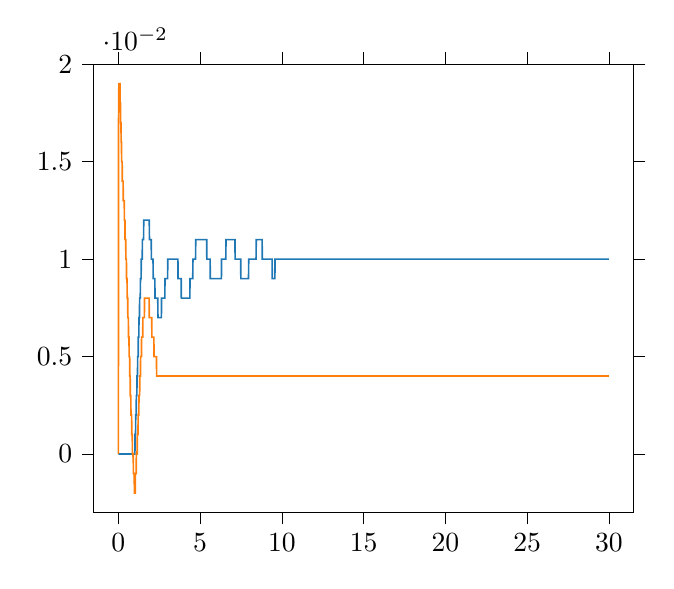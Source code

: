 % This file was created by tikzplotlib v0.9.1.
\begin{tikzpicture}

\definecolor{color0}{rgb}{0.122,0.467,0.706}
\definecolor{color1}{rgb}{1,0.498,0.055}

\begin{axis}[
tick align=outside,
tick pos=both,
x grid style={white!69.02!black},
xmin=-1.5, xmax=31.5,
xtick style={color=black},
y grid style={white!69.02!black},
ymin=-0.003, ymax=0.02,
ytick style={color=black}
]
\addplot [semithick, color0]
table {%
0 0
0.01 0
0.02 0
0.03 0
0.04 0
0.05 0
0.06 0
0.07 0
0.08 0
0.09 0
0.1 0
0.11 0
0.12 0
0.13 0
0.14 0
0.15 0
0.16 0
0.17 0
0.18 0
0.19 0
0.2 0
0.21 0
0.22 0
0.23 0
0.24 0
0.25 0
0.26 0
0.27 0
0.28 0
0.29 0
0.3 0
0.31 0
0.32 0
0.33 0
0.34 0
0.35 0
0.36 0
0.37 0
0.38 0
0.39 0
0.4 0
0.41 0
0.42 0
0.43 0
0.44 0
0.45 0
0.46 0
0.47 0
0.48 0
0.49 0
0.5 0
0.51 0
0.52 0
0.53 0
0.54 0
0.55 0
0.56 0
0.57 0
0.58 0
0.59 0
0.6 0
0.61 0
0.62 0
0.63 0
0.64 0
0.65 0
0.66 0
0.67 0
0.68 0
0.69 0
0.7 0
0.71 0
0.72 0
0.73 0
0.74 0
0.75 0
0.76 0
0.77 0
0.78 0
0.79 0
0.8 0
0.81 0
0.82 0
0.83 0
0.84 0
0.85 0
0.86 0
0.87 0
0.88 0
0.89 0
0.9 0
0.91 0
0.92 0
0.93 0
0.94 0
0.95 0
0.96 0
0.97 0
0.98 0
0.99 0
1 2.604e-10
1.01 0.0
1.02 0.001
1.03 0.001
1.04 0.001
1.05 0.001
1.06 0.002
1.07 0.002
1.08 0.002
1.09 0.002
1.1 0.003
1.11 0.003
1.12 0.003
1.13 0.003
1.14 0.004
1.15 0.004
1.16 0.004
1.17 0.004
1.18 0.005
1.19 0.005
1.2 0.005
1.21 0.005
1.22 0.006
1.23 0.006
1.24 0.006
1.25 0.006
1.26 0.007
1.27 0.007
1.28 0.007
1.29 0.007
1.3 0.008
1.31 0.008
1.32 0.008
1.33 0.008
1.34 0.008
1.35 0.009
1.36 0.009
1.37 0.009
1.38 0.009
1.39 0.009
1.4 0.01
1.41 0.01
1.42 0.01
1.43 0.01
1.44 0.01
1.45 0.01
1.46 0.01
1.47 0.011
1.48 0.011
1.49 0.011
1.5 0.011
1.51 0.011
1.52 0.011
1.53 0.011
1.54 0.011
1.55 0.012
1.56 0.012
1.57 0.012
1.58 0.012
1.59 0.012
1.6 0.012
1.61 0.012
1.62 0.012
1.63 0.012
1.64 0.012
1.65 0.012
1.66 0.012
1.67 0.012
1.68 0.012
1.69 0.012
1.7 0.012
1.71 0.012
1.72 0.012
1.73 0.012
1.74 0.012
1.75 0.012
1.76 0.012
1.77 0.012
1.78 0.012
1.79 0.012
1.8 0.012
1.81 0.012
1.82 0.012
1.83 0.012
1.84 0.012
1.85 0.012
1.86 0.012
1.87 0.012
1.88 0.012
1.89 0.012
1.9 0.011
1.91 0.011
1.92 0.011
1.93 0.011
1.94 0.011
1.95 0.011
1.96 0.011
1.97 0.011
1.98 0.011
1.99 0.011
2 0.011
2.01 0.011
2.02 0.01
2.03 0.01
2.04 0.01
2.05 0.01
2.06 0.01
2.07 0.01
2.08 0.01
2.09 0.01
2.1 0.01
2.11 0.01
2.12 0.01
2.13 0.009
2.14 0.009
2.15 0.009
2.16 0.009
2.17 0.009
2.18 0.009
2.19 0.009
2.2 0.009
2.21 0.009
2.22 0.009
2.23 0.009
2.24 0.008
2.25 0.008
2.26 0.008
2.27 0.008
2.28 0.008
2.29 0.008
2.3 0.008
2.31 0.008
2.32 0.008
2.33 0.008
2.34 0.008
2.35 0.008
2.36 0.008
2.37 0.008
2.38 0.008
2.39 0.008
2.4 0.008
2.41 0.008
2.42 0.007
2.43 0.007
2.44 0.007
2.45 0.007
2.46 0.007
2.47 0.007
2.48 0.007
2.49 0.007
2.5 0.007
2.51 0.007
2.52 0.007
2.53 0.007
2.54 0.007
2.55 0.007
2.56 0.007
2.57 0.007
2.58 0.007
2.59 0.007
2.6 0.007
2.61 0.007
2.62 0.007
2.63 0.007
2.64 0.008
2.65 0.008
2.66 0.008
2.67 0.008
2.68 0.008
2.69 0.008
2.7 0.008
2.71 0.008
2.72 0.008
2.73 0.008
2.74 0.008
2.75 0.008
2.76 0.008
2.77 0.008
2.78 0.008
2.79 0.008
2.8 0.008
2.81 0.008
2.82 0.008
2.83 0.008
2.84 0.008
2.85 0.009
2.86 0.009
2.87 0.009
2.88 0.009
2.89 0.009
2.9 0.009
2.91 0.009
2.92 0.009
2.93 0.009
2.94 0.009
2.95 0.009
2.96 0.009
2.97 0.009
2.98 0.009
2.99 0.009
3.0 0.009
3.01 0.009
3.02 0.01
3.03 0.01
3.04 0.01
3.05 0.01
3.06 0.01
3.07 0.01
3.08 0.01
3.09 0.01
3.1 0.01
3.11 0.01
3.12 0.01
3.13 0.01
3.14 0.01
3.15 0.01
3.16 0.01
3.17 0.01
3.18 0.01
3.19 0.01
3.2 0.01
3.21 0.01
3.22 0.01
3.23 0.01
3.24 0.01
3.25 0.01
3.26 0.01
3.27 0.01
3.28 0.01
3.29 0.01
3.3 0.01
3.31 0.01
3.32 0.01
3.33 0.01
3.34 0.01
3.35 0.01
3.36 0.01
3.37 0.01
3.38 0.01
3.39 0.01
3.4 0.01
3.41 0.01
3.42 0.01
3.43 0.01
3.44 0.01
3.45 0.01
3.46 0.01
3.47 0.01
3.48 0.01
3.49 0.01
3.5 0.01
3.51 0.01
3.52 0.01
3.53 0.01
3.54 0.01
3.55 0.01
3.56 0.01
3.57 0.01
3.58 0.01
3.59 0.01
3.6 0.01
3.61 0.01
3.62 0.01
3.63 0.01
3.64 0.01
3.65 0.009
3.66 0.009
3.67 0.009
3.68 0.009
3.69 0.009
3.7 0.009
3.71 0.009
3.72 0.009
3.73 0.009
3.74 0.009
3.75 0.009
3.76 0.009
3.77 0.009
3.78 0.009
3.79 0.009
3.8 0.009
3.81 0.009
3.82 0.009
3.83 0.009
3.84 0.009
3.85 0.008
3.86 0.008
3.87 0.008
3.88 0.008
3.89 0.008
3.9 0.008
3.91 0.008
3.92 0.008
3.93 0.008
3.94 0.008
3.95 0.008
3.96 0.008
3.97 0.008
3.98 0.008
3.99 0.008
4.0 0.008
4.01 0.008
4.02 0.008
4.03 0.008
4.04 0.008
4.05 0.008
4.06 0.008
4.07 0.008
4.08 0.008
4.09 0.008
4.1 0.008
4.11 0.008
4.12 0.008
4.13 0.008
4.14 0.008
4.15 0.008
4.16 0.008
4.17 0.008
4.18 0.008
4.19 0.008
4.2 0.008
4.21 0.008
4.22 0.008
4.23 0.008
4.24 0.008
4.25 0.008
4.26 0.008
4.27 0.008
4.28 0.008
4.29 0.008
4.3 0.008
4.31 0.008
4.32 0.008
4.33 0.008
4.34 0.008
4.35 0.008
4.36 0.008
4.37 0.008
4.38 0.009
4.39 0.009
4.4 0.009
4.41 0.009
4.42 0.009
4.43 0.009
4.44 0.009
4.45 0.009
4.46 0.009
4.47 0.009
4.48 0.009
4.49 0.009
4.5 0.009
4.51 0.009
4.52 0.009
4.53 0.009
4.54 0.009
4.55 0.009
4.56 0.01
4.57 0.01
4.58 0.01
4.59 0.01
4.6 0.01
4.61 0.01
4.62 0.01
4.63 0.01
4.64 0.01
4.65 0.01
4.66 0.01
4.67 0.01
4.68 0.01
4.69 0.01
4.7 0.01
4.71 0.01
4.72 0.01
4.73 0.011
4.74 0.011
4.75 0.011
4.76 0.011
4.77 0.011
4.78 0.011
4.79 0.011
4.8 0.011
4.81 0.011
4.82 0.011
4.83 0.011
4.84 0.011
4.85 0.011
4.86 0.011
4.87 0.011
4.88 0.011
4.89 0.011
4.9 0.011
4.91 0.011
4.92 0.011
4.93 0.011
4.94 0.011
4.95 0.011
4.96 0.011
4.97 0.011
4.98 0.011
4.99 0.011
5.0 0.011
5.01 0.011
5.02 0.011
5.03 0.011
5.04 0.011
5.05 0.011
5.06 0.011
5.07 0.011
5.08 0.011
5.09 0.011
5.1 0.011
5.11 0.011
5.12 0.011
5.13 0.011
5.14 0.011
5.15 0.011
5.16 0.011
5.17 0.011
5.18 0.011
5.19 0.011
5.2 0.011
5.21 0.011
5.22 0.011
5.23 0.011
5.24 0.011
5.25 0.011
5.26 0.011
5.27 0.011
5.28 0.011
5.29 0.011
5.3 0.011
5.31 0.011
5.32 0.011
5.33 0.011
5.34 0.011
5.35 0.011
5.36 0.011
5.37 0.011
5.38 0.011
5.39 0.011
5.4 0.011
5.41 0.01
5.42 0.01
5.43 0.01
5.44 0.01
5.45 0.01
5.46 0.01
5.47 0.01
5.48 0.01
5.49 0.01
5.5 0.01
5.51 0.01
5.52 0.01
5.53 0.01
5.54 0.01
5.55 0.01
5.56 0.01
5.57 0.01
5.58 0.01
5.59 0.01
5.6 0.01
5.61 0.01
5.62 0.009
5.63 0.009
5.64 0.009
5.65 0.009
5.66 0.009
5.67 0.009
5.68 0.009
5.69 0.009
5.7 0.009
5.71 0.009
5.72 0.009
5.73 0.009
5.74 0.009
5.75 0.009
5.76 0.009
5.77 0.009
5.78 0.009
5.79 0.009
5.8 0.009
5.81 0.009
5.82 0.009
5.83 0.009
5.84 0.009
5.85 0.009
5.86 0.009
5.87 0.009
5.88 0.009
5.89 0.009
5.9 0.009
5.91 0.009
5.92 0.009
5.93 0.009
5.94 0.009
5.95 0.009
5.96 0.009
5.97 0.009
5.98 0.009
5.99 0.009
6.0 0.009
6.01 0.009
6.02 0.009
6.03 0.009
6.04 0.009
6.05 0.009
6.06 0.009
6.07 0.009
6.08 0.009
6.09 0.009
6.1 0.009
6.11 0.009
6.12 0.009
6.13 0.009
6.14 0.009
6.15 0.009
6.16 0.009
6.17 0.009
6.18 0.009
6.19 0.009
6.2 0.009
6.21 0.009
6.22 0.009
6.23 0.009
6.24 0.009
6.25 0.009
6.26 0.009
6.27 0.009
6.28 0.009
6.29 0.009
6.3 0.009
6.31 0.01
6.32 0.01
6.33 0.01
6.34 0.01
6.35 0.01
6.36 0.01
6.37 0.01
6.38 0.01
6.39 0.01
6.4 0.01
6.41 0.01
6.42 0.01
6.43 0.01
6.44 0.01
6.45 0.01
6.46 0.01
6.47 0.01
6.48 0.01
6.49 0.01
6.5 0.01
6.51 0.01
6.52 0.01
6.53 0.01
6.54 0.01
6.55 0.01
6.56 0.01
6.57 0.01
6.58 0.011
6.59 0.011
6.6 0.011
6.61 0.011
6.62 0.011
6.63 0.011
6.64 0.011
6.65 0.011
6.66 0.011
6.67 0.011
6.68 0.011
6.69 0.011
6.7 0.011
6.71 0.011
6.72 0.011
6.73 0.011
6.74 0.011
6.75 0.011
6.76 0.011
6.77 0.011
6.78 0.011
6.79 0.011
6.8 0.011
6.81 0.011
6.82 0.011
6.83 0.011
6.84 0.011
6.85 0.011
6.86 0.011
6.87 0.011
6.88 0.011
6.89 0.011
6.9 0.011
6.91 0.011
6.92 0.011
6.93 0.011
6.94 0.011
6.95 0.011
6.96 0.011
6.97 0.011
6.98 0.011
6.99 0.011
7.0 0.011
7.01 0.011
7.02 0.011
7.03 0.011
7.04 0.011
7.05 0.011
7.06 0.011
7.07 0.011
7.08 0.011
7.09 0.011
7.1 0.011
7.11 0.011
7.12 0.011
7.13 0.011
7.14 0.01
7.15 0.01
7.16 0.01
7.17 0.01
7.18 0.01
7.19 0.01
7.2 0.01
7.21 0.01
7.22 0.01
7.23 0.01
7.24 0.01
7.25 0.01
7.26 0.01
7.27 0.01
7.28 0.01
7.29 0.01
7.3 0.01
7.31 0.01
7.32 0.01
7.33 0.01
7.34 0.01
7.35 0.01
7.36 0.01
7.37 0.01
7.38 0.01
7.39 0.01
7.4 0.01
7.41 0.01
7.42 0.01
7.43 0.01
7.44 0.01
7.45 0.01
7.46 0.01
7.47 0.01
7.48 0.01
7.49 0.009
7.5 0.009
7.51 0.009
7.52 0.009
7.53 0.009
7.54 0.009
7.55 0.009
7.56 0.009
7.57 0.009
7.58 0.009
7.59 0.009
7.6 0.009
7.61 0.009
7.62 0.009
7.63 0.009
7.64 0.009
7.65 0.009
7.66 0.009
7.67 0.009
7.68 0.009
7.69 0.009
7.7 0.009
7.71 0.009
7.72 0.009
7.73 0.009
7.74 0.009
7.75 0.009
7.76 0.009
7.77 0.009
7.78 0.009
7.79 0.009
7.8 0.009
7.81 0.009
7.82 0.009
7.83 0.009
7.84 0.009
7.85 0.009
7.86 0.009
7.87 0.009
7.88 0.009
7.89 0.009
7.9 0.009
7.91 0.009
7.92 0.009
7.93 0.009
7.94 0.009
7.95 0.009
7.96 0.009
7.97 0.01
7.98 0.01
7.99 0.01
8.0 0.01
8.01 0.01
8.02 0.01
8.03 0.01
8.04 0.01
8.05 0.01
8.06 0.01
8.07 0.01
8.08 0.01
8.09 0.01
8.1 0.01
8.11 0.01
8.12 0.01
8.13 0.01
8.14 0.01
8.15 0.01
8.16 0.01
8.17 0.01
8.18 0.01
8.19 0.01
8.2 0.01
8.21 0.01
8.22 0.01
8.23 0.01
8.24 0.01
8.25 0.01
8.26 0.01
8.27 0.01
8.28 0.01
8.29 0.01
8.3 0.01
8.31 0.01
8.32 0.01
8.33 0.01
8.34 0.01
8.35 0.01
8.36 0.01
8.37 0.01
8.38 0.01
8.39 0.01
8.4 0.01
8.41 0.01
8.42 0.01
8.43 0.011
8.44 0.011
8.45 0.011
8.46 0.011
8.47 0.011
8.48 0.011
8.49 0.011
8.5 0.011
8.51 0.011
8.52 0.011
8.53 0.011
8.54 0.011
8.55 0.011
8.56 0.011
8.57 0.011
8.58 0.011
8.59 0.011
8.6 0.011
8.61 0.011
8.62 0.011
8.63 0.011
8.64 0.011
8.65 0.011
8.66 0.011
8.67 0.011
8.68 0.011
8.69 0.011
8.7 0.011
8.71 0.011
8.72 0.011
8.73 0.011
8.74 0.011
8.75 0.011
8.76 0.011
8.77 0.011
8.78 0.011
8.79 0.011
8.8 0.01
8.81 0.01
8.82 0.01
8.83 0.01
8.84 0.01
8.85 0.01
8.86 0.01
8.87 0.01
8.88 0.01
8.89 0.01
8.9 0.01
8.91 0.01
8.92 0.01
8.93 0.01
8.94 0.01
8.95 0.01
8.96 0.01
8.97 0.01
8.98 0.01
8.99 0.01
9.0 0.01
9.01 0.01
9.02 0.01
9.03 0.01
9.04 0.01
9.05 0.01
9.06 0.01
9.07 0.01
9.08 0.01
9.09 0.01
9.1 0.01
9.11 0.01
9.12 0.01
9.13 0.01
9.14 0.01
9.15 0.01
9.16 0.01
9.17 0.01
9.18 0.01
9.19 0.01
9.2 0.01
9.21 0.01
9.22 0.01
9.23 0.01
9.24 0.01
9.25 0.01
9.26 0.01
9.27 0.01
9.28 0.01
9.29 0.01
9.3 0.01
9.31 0.01
9.32 0.01
9.33 0.01
9.34 0.01
9.35 0.01
9.36 0.01
9.37 0.01
9.38 0.01
9.39 0.01
9.4 0.01
9.41 0.009
9.42 0.009
9.43 0.009
9.44 0.009
9.45 0.009
9.46 0.009
9.47 0.009
9.48 0.009
9.49 0.009
9.5 0.009
9.51 0.009
9.52 0.009
9.53 0.009
9.54 0.009
9.55 0.009
9.56 0.009
9.57 0.009
9.58 0.01
9.59 0.01
9.6 0.01
9.61 0.01
9.62 0.01
9.63 0.01
9.64 0.01
9.65 0.01
9.66 0.01
9.67 0.01
9.68 0.01
9.69 0.01
9.7 0.01
9.71 0.01
9.72 0.01
9.73 0.01
9.74 0.01
9.75 0.01
9.76 0.01
9.77 0.01
9.78 0.01
9.79 0.01
9.8 0.01
9.81 0.01
9.82 0.01
9.83 0.01
9.84 0.01
9.85 0.01
9.86 0.01
9.87 0.01
9.88 0.01
9.89 0.01
9.9 0.01
9.91 0.01
9.92 0.01
9.93 0.01
9.94 0.01
9.95 0.01
9.96 0.01
9.97 0.01
9.98 0.01
9.99 0.01
10.0 0.01
10.01 0.01
10.02 0.01
10.03 0.01
10.04 0.01
10.05 0.01
10.06 0.01
10.07 0.01
10.08 0.01
10.09 0.01
10.1 0.01
10.11 0.01
10.12 0.01
10.13 0.01
10.14 0.01
10.15 0.01
10.16 0.01
10.17 0.01
10.18 0.01
10.19 0.01
10.2 0.01
10.21 0.01
10.22 0.01
10.23 0.01
10.24 0.01
10.25 0.01
10.26 0.01
10.27 0.01
10.28 0.01
10.29 0.01
10.3 0.01
10.31 0.01
10.32 0.01
10.33 0.01
10.34 0.01
10.35 0.01
10.36 0.01
10.37 0.01
10.38 0.01
10.39 0.01
10.4 0.01
10.41 0.01
10.42 0.01
10.43 0.01
10.44 0.01
10.45 0.01
10.46 0.01
10.47 0.01
10.48 0.01
10.49 0.01
10.5 0.01
10.51 0.01
10.52 0.01
10.53 0.01
10.54 0.01
10.55 0.01
10.56 0.01
10.57 0.01
10.58 0.01
10.59 0.01
10.6 0.01
10.61 0.01
10.62 0.01
10.63 0.01
10.64 0.01
10.65 0.01
10.66 0.01
10.67 0.01
10.68 0.01
10.69 0.01
10.7 0.01
10.71 0.01
10.72 0.01
10.73 0.01
10.74 0.01
10.75 0.01
10.76 0.01
10.77 0.01
10.78 0.01
10.79 0.01
10.8 0.01
10.81 0.01
10.82 0.01
10.83 0.01
10.84 0.01
10.85 0.01
10.86 0.01
10.87 0.01
10.88 0.01
10.89 0.01
10.9 0.01
10.91 0.01
10.92 0.01
10.93 0.01
10.94 0.01
10.95 0.01
10.96 0.01
10.97 0.01
10.98 0.01
10.99 0.01
11.0 0.01
11.01 0.01
11.02 0.01
11.03 0.01
11.04 0.01
11.05 0.01
11.06 0.01
11.07 0.01
11.08 0.01
11.09 0.01
11.1 0.01
11.11 0.01
11.12 0.01
11.13 0.01
11.14 0.01
11.15 0.01
11.16 0.01
11.17 0.01
11.18 0.01
11.19 0.01
11.2 0.01
11.21 0.01
11.22 0.01
11.23 0.01
11.24 0.01
11.25 0.01
11.26 0.01
11.27 0.01
11.28 0.01
11.29 0.01
11.3 0.01
11.31 0.01
11.32 0.01
11.33 0.01
11.34 0.01
11.35 0.01
11.36 0.01
11.37 0.01
11.38 0.01
11.39 0.01
11.4 0.01
11.41 0.01
11.42 0.01
11.43 0.01
11.44 0.01
11.45 0.01
11.46 0.01
11.47 0.01
11.48 0.01
11.49 0.01
11.5 0.01
11.51 0.01
11.52 0.01
11.53 0.01
11.54 0.01
11.55 0.01
11.56 0.01
11.57 0.01
11.58 0.01
11.59 0.01
11.6 0.01
11.61 0.01
11.62 0.01
11.63 0.01
11.64 0.01
11.65 0.01
11.66 0.01
11.67 0.01
11.68 0.01
11.69 0.01
11.7 0.01
11.71 0.01
11.72 0.01
11.73 0.01
11.74 0.01
11.75 0.01
11.76 0.01
11.77 0.01
11.78 0.01
11.79 0.01
11.8 0.01
11.81 0.01
11.82 0.01
11.83 0.01
11.84 0.01
11.85 0.01
11.86 0.01
11.87 0.01
11.88 0.01
11.89 0.01
11.9 0.01
11.91 0.01
11.92 0.01
11.93 0.01
11.94 0.01
11.95 0.01
11.96 0.01
11.97 0.01
11.98 0.01
11.99 0.01
12.0 0.01
12.01 0.01
12.02 0.01
12.03 0.01
12.04 0.01
12.05 0.01
12.06 0.01
12.07 0.01
12.08 0.01
12.09 0.01
12.1 0.01
12.11 0.01
12.12 0.01
12.13 0.01
12.14 0.01
12.15 0.01
12.16 0.01
12.17 0.01
12.18 0.01
12.19 0.01
12.2 0.01
12.21 0.01
12.22 0.01
12.23 0.01
12.24 0.01
12.25 0.01
12.26 0.01
12.27 0.01
12.28 0.01
12.29 0.01
12.3 0.01
12.31 0.01
12.32 0.01
12.33 0.01
12.34 0.01
12.35 0.01
12.36 0.01
12.37 0.01
12.38 0.01
12.39 0.01
12.4 0.01
12.41 0.01
12.42 0.01
12.43 0.01
12.44 0.01
12.45 0.01
12.46 0.01
12.47 0.01
12.48 0.01
12.49 0.01
12.5 0.01
12.51 0.01
12.52 0.01
12.53 0.01
12.54 0.01
12.55 0.01
12.56 0.01
12.57 0.01
12.58 0.01
12.59 0.01
12.6 0.01
12.61 0.01
12.62 0.01
12.63 0.01
12.64 0.01
12.65 0.01
12.66 0.01
12.67 0.01
12.68 0.01
12.69 0.01
12.7 0.01
12.71 0.01
12.72 0.01
12.73 0.01
12.74 0.01
12.75 0.01
12.76 0.01
12.77 0.01
12.78 0.01
12.79 0.01
12.8 0.01
12.81 0.01
12.82 0.01
12.83 0.01
12.84 0.01
12.85 0.01
12.86 0.01
12.87 0.01
12.88 0.01
12.89 0.01
12.9 0.01
12.91 0.01
12.92 0.01
12.93 0.01
12.94 0.01
12.95 0.01
12.96 0.01
12.97 0.01
12.98 0.01
12.99 0.01
13.0 0.01
13.01 0.01
13.02 0.01
13.03 0.01
13.04 0.01
13.05 0.01
13.06 0.01
13.07 0.01
13.08 0.01
13.09 0.01
13.1 0.01
13.11 0.01
13.12 0.01
13.13 0.01
13.14 0.01
13.15 0.01
13.16 0.01
13.17 0.01
13.18 0.01
13.19 0.01
13.2 0.01
13.21 0.01
13.22 0.01
13.23 0.01
13.24 0.01
13.25 0.01
13.26 0.01
13.27 0.01
13.28 0.01
13.29 0.01
13.3 0.01
13.31 0.01
13.32 0.01
13.33 0.01
13.34 0.01
13.35 0.01
13.36 0.01
13.37 0.01
13.38 0.01
13.39 0.01
13.4 0.01
13.41 0.01
13.42 0.01
13.43 0.01
13.44 0.01
13.45 0.01
13.46 0.01
13.47 0.01
13.48 0.01
13.49 0.01
13.5 0.01
13.51 0.01
13.52 0.01
13.53 0.01
13.54 0.01
13.55 0.01
13.56 0.01
13.57 0.01
13.58 0.01
13.59 0.01
13.6 0.01
13.61 0.01
13.62 0.01
13.63 0.01
13.64 0.01
13.65 0.01
13.66 0.01
13.67 0.01
13.68 0.01
13.69 0.01
13.7 0.01
13.71 0.01
13.72 0.01
13.73 0.01
13.74 0.01
13.75 0.01
13.76 0.01
13.77 0.01
13.78 0.01
13.79 0.01
13.8 0.01
13.81 0.01
13.82 0.01
13.83 0.01
13.84 0.01
13.85 0.01
13.86 0.01
13.87 0.01
13.88 0.01
13.89 0.01
13.9 0.01
13.91 0.01
13.92 0.01
13.93 0.01
13.94 0.01
13.95 0.01
13.96 0.01
13.97 0.01
13.98 0.01
13.99 0.01
14.0 0.01
14.01 0.01
14.02 0.01
14.03 0.01
14.04 0.01
14.05 0.01
14.06 0.01
14.07 0.01
14.08 0.01
14.09 0.01
14.1 0.01
14.11 0.01
14.12 0.01
14.13 0.01
14.14 0.01
14.15 0.01
14.16 0.01
14.17 0.01
14.18 0.01
14.19 0.01
14.2 0.01
14.21 0.01
14.22 0.01
14.23 0.01
14.24 0.01
14.25 0.01
14.26 0.01
14.27 0.01
14.28 0.01
14.29 0.01
14.3 0.01
14.31 0.01
14.32 0.01
14.33 0.01
14.34 0.01
14.35 0.01
14.36 0.01
14.37 0.01
14.38 0.01
14.39 0.01
14.4 0.01
14.41 0.01
14.42 0.01
14.43 0.01
14.44 0.01
14.45 0.01
14.46 0.01
14.47 0.01
14.48 0.01
14.49 0.01
14.5 0.01
14.51 0.01
14.52 0.01
14.53 0.01
14.54 0.01
14.55 0.01
14.56 0.01
14.57 0.01
14.58 0.01
14.59 0.01
14.6 0.01
14.61 0.01
14.62 0.01
14.63 0.01
14.64 0.01
14.65 0.01
14.66 0.01
14.67 0.01
14.68 0.01
14.69 0.01
14.7 0.01
14.71 0.01
14.72 0.01
14.73 0.01
14.74 0.01
14.75 0.01
14.76 0.01
14.77 0.01
14.78 0.01
14.79 0.01
14.8 0.01
14.81 0.01
14.82 0.01
14.83 0.01
14.84 0.01
14.85 0.01
14.86 0.01
14.87 0.01
14.88 0.01
14.89 0.01
14.9 0.01
14.91 0.01
14.92 0.01
14.93 0.01
14.94 0.01
14.95 0.01
14.96 0.01
14.97 0.01
14.98 0.01
14.99 0.01
15.0 0.01
15.01 0.01
15.02 0.01
15.03 0.01
15.04 0.01
15.05 0.01
15.06 0.01
15.07 0.01
15.08 0.01
15.09 0.01
15.1 0.01
15.11 0.01
15.12 0.01
15.13 0.01
15.14 0.01
15.15 0.01
15.16 0.01
15.17 0.01
15.18 0.01
15.19 0.01
15.2 0.01
15.21 0.01
15.22 0.01
15.23 0.01
15.24 0.01
15.25 0.01
15.26 0.01
15.27 0.01
15.28 0.01
15.29 0.01
15.3 0.01
15.31 0.01
15.32 0.01
15.33 0.01
15.34 0.01
15.35 0.01
15.36 0.01
15.37 0.01
15.38 0.01
15.39 0.01
15.4 0.01
15.41 0.01
15.42 0.01
15.43 0.01
15.44 0.01
15.45 0.01
15.46 0.01
15.47 0.01
15.48 0.01
15.49 0.01
15.5 0.01
15.51 0.01
15.52 0.01
15.53 0.01
15.54 0.01
15.55 0.01
15.56 0.01
15.57 0.01
15.58 0.01
15.59 0.01
15.6 0.01
15.61 0.01
15.62 0.01
15.63 0.01
15.64 0.01
15.65 0.01
15.66 0.01
15.67 0.01
15.68 0.01
15.69 0.01
15.7 0.01
15.71 0.01
15.72 0.01
15.73 0.01
15.74 0.01
15.75 0.01
15.76 0.01
15.77 0.01
15.78 0.01
15.79 0.01
15.8 0.01
15.81 0.01
15.82 0.01
15.83 0.01
15.84 0.01
15.85 0.01
15.86 0.01
15.87 0.01
15.88 0.01
15.89 0.01
15.9 0.01
15.91 0.01
15.92 0.01
15.93 0.01
15.94 0.01
15.95 0.01
15.96 0.01
15.97 0.01
15.98 0.01
15.99 0.01
16.0 0.01
16.01 0.01
16.02 0.01
16.03 0.01
16.04 0.01
16.05 0.01
16.06 0.01
16.07 0.01
16.08 0.01
16.09 0.01
16.1 0.01
16.11 0.01
16.12 0.01
16.13 0.01
16.14 0.01
16.15 0.01
16.16 0.01
16.17 0.01
16.18 0.01
16.19 0.01
16.2 0.01
16.21 0.01
16.22 0.01
16.23 0.01
16.24 0.01
16.25 0.01
16.26 0.01
16.27 0.01
16.28 0.01
16.29 0.01
16.3 0.01
16.31 0.01
16.32 0.01
16.33 0.01
16.34 0.01
16.35 0.01
16.36 0.01
16.37 0.01
16.38 0.01
16.39 0.01
16.4 0.01
16.41 0.01
16.42 0.01
16.43 0.01
16.44 0.01
16.45 0.01
16.46 0.01
16.47 0.01
16.48 0.01
16.49 0.01
16.5 0.01
16.51 0.01
16.52 0.01
16.53 0.01
16.54 0.01
16.55 0.01
16.56 0.01
16.57 0.01
16.58 0.01
16.59 0.01
16.6 0.01
16.61 0.01
16.62 0.01
16.63 0.01
16.64 0.01
16.65 0.01
16.66 0.01
16.67 0.01
16.68 0.01
16.69 0.01
16.7 0.01
16.71 0.01
16.72 0.01
16.73 0.01
16.74 0.01
16.75 0.01
16.76 0.01
16.77 0.01
16.78 0.01
16.79 0.01
16.8 0.01
16.81 0.01
16.82 0.01
16.83 0.01
16.84 0.01
16.85 0.01
16.86 0.01
16.87 0.01
16.88 0.01
16.89 0.01
16.9 0.01
16.91 0.01
16.92 0.01
16.93 0.01
16.94 0.01
16.95 0.01
16.96 0.01
16.97 0.01
16.98 0.01
16.99 0.01
17.0 0.01
17.01 0.01
17.02 0.01
17.03 0.01
17.04 0.01
17.05 0.01
17.06 0.01
17.07 0.01
17.08 0.01
17.09 0.01
17.1 0.01
17.11 0.01
17.12 0.01
17.13 0.01
17.14 0.01
17.15 0.01
17.16 0.01
17.17 0.01
17.18 0.01
17.19 0.01
17.2 0.01
17.21 0.01
17.22 0.01
17.23 0.01
17.24 0.01
17.25 0.01
17.26 0.01
17.27 0.01
17.28 0.01
17.29 0.01
17.3 0.01
17.31 0.01
17.32 0.01
17.33 0.01
17.34 0.01
17.35 0.01
17.36 0.01
17.37 0.01
17.38 0.01
17.39 0.01
17.4 0.01
17.41 0.01
17.42 0.01
17.43 0.01
17.44 0.01
17.45 0.01
17.46 0.01
17.47 0.01
17.48 0.01
17.49 0.01
17.5 0.01
17.51 0.01
17.52 0.01
17.53 0.01
17.54 0.01
17.55 0.01
17.56 0.01
17.57 0.01
17.58 0.01
17.59 0.01
17.6 0.01
17.61 0.01
17.62 0.01
17.63 0.01
17.64 0.01
17.65 0.01
17.66 0.01
17.67 0.01
17.68 0.01
17.69 0.01
17.7 0.01
17.71 0.01
17.72 0.01
17.73 0.01
17.74 0.01
17.75 0.01
17.76 0.01
17.77 0.01
17.78 0.01
17.79 0.01
17.8 0.01
17.81 0.01
17.82 0.01
17.83 0.01
17.84 0.01
17.85 0.01
17.86 0.01
17.87 0.01
17.88 0.01
17.89 0.01
17.9 0.01
17.91 0.01
17.92 0.01
17.93 0.01
17.94 0.01
17.95 0.01
17.96 0.01
17.97 0.01
17.98 0.01
17.99 0.01
18 0.01
18.01 0.01
18.02 0.01
18.03 0.01
18.04 0.01
18.05 0.01
18.06 0.01
18.07 0.01
18.08 0.01
18.09 0.01
18.1 0.01
18.11 0.01
18.12 0.01
18.13 0.01
18.14 0.01
18.15 0.01
18.16 0.01
18.17 0.01
18.18 0.01
18.19 0.01
18.2 0.01
18.21 0.01
18.22 0.01
18.23 0.01
18.24 0.01
18.25 0.01
18.26 0.01
18.27 0.01
18.28 0.01
18.29 0.01
18.3 0.01
18.31 0.01
18.32 0.01
18.33 0.01
18.34 0.01
18.35 0.01
18.36 0.01
18.37 0.01
18.38 0.01
18.39 0.01
18.4 0.01
18.41 0.01
18.42 0.01
18.43 0.01
18.44 0.01
18.45 0.01
18.46 0.01
18.47 0.01
18.48 0.01
18.49 0.01
18.5 0.01
18.51 0.01
18.52 0.01
18.53 0.01
18.54 0.01
18.55 0.01
18.56 0.01
18.57 0.01
18.58 0.01
18.59 0.01
18.6 0.01
18.61 0.01
18.62 0.01
18.63 0.01
18.64 0.01
18.65 0.01
18.66 0.01
18.67 0.01
18.68 0.01
18.69 0.01
18.7 0.01
18.71 0.01
18.72 0.01
18.73 0.01
18.74 0.01
18.75 0.01
18.76 0.01
18.77 0.01
18.78 0.01
18.79 0.01
18.8 0.01
18.81 0.01
18.82 0.01
18.83 0.01
18.84 0.01
18.85 0.01
18.86 0.01
18.87 0.01
18.88 0.01
18.89 0.01
18.9 0.01
18.91 0.01
18.92 0.01
18.93 0.01
18.94 0.01
18.95 0.01
18.96 0.01
18.97 0.01
18.98 0.01
18.99 0.01
19.0 0.01
19.01 0.01
19.02 0.01
19.03 0.01
19.04 0.01
19.05 0.01
19.06 0.01
19.07 0.01
19.08 0.01
19.09 0.01
19.1 0.01
19.11 0.01
19.12 0.01
19.13 0.01
19.14 0.01
19.15 0.01
19.16 0.01
19.17 0.01
19.18 0.01
19.19 0.01
19.2 0.01
19.21 0.01
19.22 0.01
19.23 0.01
19.24 0.01
19.25 0.01
19.26 0.01
19.27 0.01
19.28 0.01
19.29 0.01
19.3 0.01
19.31 0.01
19.32 0.01
19.33 0.01
19.34 0.01
19.35 0.01
19.36 0.01
19.37 0.01
19.38 0.01
19.39 0.01
19.4 0.01
19.41 0.01
19.42 0.01
19.43 0.01
19.44 0.01
19.45 0.01
19.46 0.01
19.47 0.01
19.48 0.01
19.49 0.01
19.5 0.01
19.51 0.01
19.52 0.01
19.53 0.01
19.54 0.01
19.55 0.01
19.56 0.01
19.57 0.01
19.58 0.01
19.59 0.01
19.6 0.01
19.61 0.01
19.62 0.01
19.63 0.01
19.64 0.01
19.65 0.01
19.66 0.01
19.67 0.01
19.68 0.01
19.69 0.01
19.7 0.01
19.71 0.01
19.72 0.01
19.73 0.01
19.74 0.01
19.75 0.01
19.76 0.01
19.77 0.01
19.78 0.01
19.79 0.01
19.8 0.01
19.81 0.01
19.82 0.01
19.83 0.01
19.84 0.01
19.85 0.01
19.86 0.01
19.87 0.01
19.88 0.01
19.89 0.01
19.9 0.01
19.91 0.01
19.92 0.01
19.93 0.01
19.94 0.01
19.95 0.01
19.96 0.01
19.97 0.01
19.98 0.01
19.99 0.01
20.0 0.01
20.01 0.01
20.02 0.01
20.03 0.01
20.04 0.01
20.05 0.01
20.06 0.01
20.07 0.01
20.08 0.01
20.09 0.01
20.1 0.01
20.11 0.01
20.12 0.01
20.13 0.01
20.14 0.01
20.15 0.01
20.16 0.01
20.17 0.01
20.18 0.01
20.19 0.01
20.2 0.01
20.21 0.01
20.22 0.01
20.23 0.01
20.24 0.01
20.25 0.01
20.26 0.01
20.27 0.01
20.28 0.01
20.29 0.01
20.3 0.01
20.31 0.01
20.32 0.01
20.33 0.01
20.34 0.01
20.35 0.01
20.36 0.01
20.37 0.01
20.38 0.01
20.39 0.01
20.4 0.01
20.41 0.01
20.42 0.01
20.43 0.01
20.44 0.01
20.45 0.01
20.46 0.01
20.47 0.01
20.48 0.01
20.49 0.01
20.5 0.01
20.51 0.01
20.52 0.01
20.53 0.01
20.54 0.01
20.55 0.01
20.56 0.01
20.57 0.01
20.58 0.01
20.59 0.01
20.6 0.01
20.61 0.01
20.62 0.01
20.63 0.01
20.64 0.01
20.65 0.01
20.66 0.01
20.67 0.01
20.68 0.01
20.69 0.01
20.7 0.01
20.71 0.01
20.72 0.01
20.73 0.01
20.74 0.01
20.75 0.01
20.76 0.01
20.77 0.01
20.78 0.01
20.79 0.01
20.8 0.01
20.81 0.01
20.82 0.01
20.83 0.01
20.84 0.01
20.85 0.01
20.86 0.01
20.87 0.01
20.88 0.01
20.89 0.01
20.9 0.01
20.91 0.01
20.92 0.01
20.93 0.01
20.94 0.01
20.95 0.01
20.96 0.01
20.97 0.01
20.98 0.01
20.99 0.01
21.0 0.01
21.01 0.01
21.02 0.01
21.03 0.01
21.04 0.01
21.05 0.01
21.06 0.01
21.07 0.01
21.08 0.01
21.09 0.01
21.1 0.01
21.11 0.01
21.12 0.01
21.13 0.01
21.14 0.01
21.15 0.01
21.16 0.01
21.17 0.01
21.18 0.01
21.19 0.01
21.2 0.01
21.21 0.01
21.22 0.01
21.23 0.01
21.24 0.01
21.25 0.01
21.26 0.01
21.27 0.01
21.28 0.01
21.29 0.01
21.3 0.01
21.31 0.01
21.32 0.01
21.33 0.01
21.34 0.01
21.35 0.01
21.36 0.01
21.37 0.01
21.38 0.01
21.39 0.01
21.4 0.01
21.41 0.01
21.42 0.01
21.43 0.01
21.44 0.01
21.45 0.01
21.46 0.01
21.47 0.01
21.48 0.01
21.49 0.01
21.5 0.01
21.51 0.01
21.52 0.01
21.53 0.01
21.54 0.01
21.55 0.01
21.56 0.01
21.57 0.01
21.58 0.01
21.59 0.01
21.6 0.01
21.61 0.01
21.62 0.01
21.63 0.01
21.64 0.01
21.65 0.01
21.66 0.01
21.67 0.01
21.68 0.01
21.69 0.01
21.7 0.01
21.71 0.01
21.72 0.01
21.73 0.01
21.74 0.01
21.75 0.01
21.76 0.01
21.77 0.01
21.78 0.01
21.79 0.01
21.8 0.01
21.81 0.01
21.82 0.01
21.83 0.01
21.84 0.01
21.85 0.01
21.86 0.01
21.87 0.01
21.88 0.01
21.89 0.01
21.9 0.01
21.91 0.01
21.92 0.01
21.93 0.01
21.94 0.01
21.95 0.01
21.96 0.01
21.97 0.01
21.98 0.01
21.99 0.01
22.0 0.01
22.01 0.01
22.02 0.01
22.03 0.01
22.04 0.01
22.05 0.01
22.06 0.01
22.07 0.01
22.08 0.01
22.09 0.01
22.1 0.01
22.11 0.01
22.12 0.01
22.13 0.01
22.14 0.01
22.15 0.01
22.16 0.01
22.17 0.01
22.18 0.01
22.19 0.01
22.2 0.01
22.21 0.01
22.22 0.01
22.23 0.01
22.24 0.01
22.25 0.01
22.26 0.01
22.27 0.01
22.28 0.01
22.29 0.01
22.3 0.01
22.31 0.01
22.32 0.01
22.33 0.01
22.34 0.01
22.35 0.01
22.36 0.01
22.37 0.01
22.38 0.01
22.39 0.01
22.4 0.01
22.41 0.01
22.42 0.01
22.43 0.01
22.44 0.01
22.45 0.01
22.46 0.01
22.47 0.01
22.48 0.01
22.49 0.01
22.5 0.01
22.51 0.01
22.52 0.01
22.53 0.01
22.54 0.01
22.55 0.01
22.56 0.01
22.57 0.01
22.58 0.01
22.59 0.01
22.6 0.01
22.61 0.01
22.62 0.01
22.63 0.01
22.64 0.01
22.65 0.01
22.66 0.01
22.67 0.01
22.68 0.01
22.69 0.01
22.7 0.01
22.71 0.01
22.72 0.01
22.73 0.01
22.74 0.01
22.75 0.01
22.76 0.01
22.77 0.01
22.78 0.01
22.79 0.01
22.8 0.01
22.81 0.01
22.82 0.01
22.83 0.01
22.84 0.01
22.85 0.01
22.86 0.01
22.87 0.01
22.88 0.01
22.89 0.01
22.9 0.01
22.91 0.01
22.92 0.01
22.93 0.01
22.94 0.01
22.95 0.01
22.96 0.01
22.97 0.01
22.98 0.01
22.99 0.01
23.0 0.01
23.01 0.01
23.02 0.01
23.03 0.01
23.04 0.01
23.05 0.01
23.06 0.01
23.07 0.01
23.08 0.01
23.09 0.01
23.1 0.01
23.11 0.01
23.12 0.01
23.13 0.01
23.14 0.01
23.15 0.01
23.16 0.01
23.17 0.01
23.18 0.01
23.19 0.01
23.2 0.01
23.21 0.01
23.22 0.01
23.23 0.01
23.24 0.01
23.25 0.01
23.26 0.01
23.27 0.01
23.28 0.01
23.29 0.01
23.3 0.01
23.31 0.01
23.32 0.01
23.33 0.01
23.34 0.01
23.35 0.01
23.36 0.01
23.37 0.01
23.38 0.01
23.39 0.01
23.4 0.01
23.41 0.01
23.42 0.01
23.43 0.01
23.44 0.01
23.45 0.01
23.46 0.01
23.47 0.01
23.48 0.01
23.49 0.01
23.5 0.01
23.51 0.01
23.52 0.01
23.53 0.01
23.54 0.01
23.55 0.01
23.56 0.01
23.57 0.01
23.58 0.01
23.59 0.01
23.6 0.01
23.61 0.01
23.62 0.01
23.63 0.01
23.64 0.01
23.65 0.01
23.66 0.01
23.67 0.01
23.68 0.01
23.69 0.01
23.7 0.01
23.71 0.01
23.72 0.01
23.73 0.01
23.74 0.01
23.75 0.01
23.76 0.01
23.77 0.01
23.78 0.01
23.79 0.01
23.8 0.01
23.81 0.01
23.82 0.01
23.83 0.01
23.84 0.01
23.85 0.01
23.86 0.01
23.87 0.01
23.88 0.01
23.89 0.01
23.9 0.01
23.91 0.01
23.92 0.01
23.93 0.01
23.94 0.01
23.95 0.01
23.96 0.01
23.97 0.01
23.98 0.01
23.99 0.01
24.0 0.01
24.01 0.01
24.02 0.01
24.03 0.01
24.04 0.01
24.05 0.01
24.06 0.01
24.07 0.01
24.08 0.01
24.09 0.01
24.1 0.01
24.11 0.01
24.12 0.01
24.13 0.01
24.14 0.01
24.15 0.01
24.16 0.01
24.17 0.01
24.18 0.01
24.19 0.01
24.2 0.01
24.21 0.01
24.22 0.01
24.23 0.01
24.24 0.01
24.25 0.01
24.26 0.01
24.27 0.01
24.28 0.01
24.29 0.01
24.3 0.01
24.31 0.01
24.32 0.01
24.33 0.01
24.34 0.01
24.35 0.01
24.36 0.01
24.37 0.01
24.38 0.01
24.39 0.01
24.4 0.01
24.41 0.01
24.42 0.01
24.43 0.01
24.44 0.01
24.45 0.01
24.46 0.01
24.47 0.01
24.48 0.01
24.49 0.01
24.5 0.01
24.51 0.01
24.52 0.01
24.53 0.01
24.54 0.01
24.55 0.01
24.56 0.01
24.57 0.01
24.58 0.01
24.59 0.01
24.6 0.01
24.61 0.01
24.62 0.01
24.63 0.01
24.64 0.01
24.65 0.01
24.66 0.01
24.67 0.01
24.68 0.01
24.69 0.01
24.7 0.01
24.71 0.01
24.72 0.01
24.73 0.01
24.74 0.01
24.75 0.01
24.76 0.01
24.77 0.01
24.78 0.01
24.79 0.01
24.8 0.01
24.81 0.01
24.82 0.01
24.83 0.01
24.84 0.01
24.85 0.01
24.86 0.01
24.87 0.01
24.88 0.01
24.89 0.01
24.9 0.01
24.91 0.01
24.92 0.01
24.93 0.01
24.94 0.01
24.95 0.01
24.96 0.01
24.97 0.01
24.98 0.01
24.99 0.01
25.0 0.01
25.01 0.01
25.02 0.01
25.03 0.01
25.04 0.01
25.05 0.01
25.06 0.01
25.07 0.01
25.08 0.01
25.09 0.01
25.1 0.01
25.11 0.01
25.12 0.01
25.13 0.01
25.14 0.01
25.15 0.01
25.16 0.01
25.17 0.01
25.18 0.01
25.19 0.01
25.2 0.01
25.21 0.01
25.22 0.01
25.23 0.01
25.24 0.01
25.25 0.01
25.26 0.01
25.27 0.01
25.28 0.01
25.29 0.01
25.3 0.01
25.31 0.01
25.32 0.01
25.33 0.01
25.34 0.01
25.35 0.01
25.36 0.01
25.37 0.01
25.38 0.01
25.39 0.01
25.4 0.01
25.41 0.01
25.42 0.01
25.43 0.01
25.44 0.01
25.45 0.01
25.46 0.01
25.47 0.01
25.48 0.01
25.49 0.01
25.5 0.01
25.51 0.01
25.52 0.01
25.53 0.01
25.54 0.01
25.55 0.01
25.56 0.01
25.57 0.01
25.58 0.01
25.59 0.01
25.6 0.01
25.61 0.01
25.62 0.01
25.63 0.01
25.64 0.01
25.65 0.01
25.66 0.01
25.67 0.01
25.68 0.01
25.69 0.01
25.7 0.01
25.71 0.01
25.72 0.01
25.73 0.01
25.74 0.01
25.75 0.01
25.76 0.01
25.77 0.01
25.78 0.01
25.79 0.01
25.8 0.01
25.81 0.01
25.82 0.01
25.83 0.01
25.84 0.01
25.85 0.01
25.86 0.01
25.87 0.01
25.88 0.01
25.89 0.01
25.9 0.01
25.91 0.01
25.92 0.01
25.93 0.01
25.94 0.01
25.95 0.01
25.96 0.01
25.97 0.01
25.98 0.01
25.99 0.01
26.0 0.01
26.01 0.01
26.02 0.01
26.03 0.01
26.04 0.01
26.05 0.01
26.06 0.01
26.07 0.01
26.08 0.01
26.09 0.01
26.1 0.01
26.11 0.01
26.12 0.01
26.13 0.01
26.14 0.01
26.15 0.01
26.16 0.01
26.17 0.01
26.18 0.01
26.19 0.01
26.2 0.01
26.21 0.01
26.22 0.01
26.23 0.01
26.24 0.01
26.25 0.01
26.26 0.01
26.27 0.01
26.28 0.01
26.29 0.01
26.3 0.01
26.31 0.01
26.32 0.01
26.33 0.01
26.34 0.01
26.35 0.01
26.36 0.01
26.37 0.01
26.38 0.01
26.39 0.01
26.4 0.01
26.41 0.01
26.42 0.01
26.43 0.01
26.44 0.01
26.45 0.01
26.46 0.01
26.47 0.01
26.48 0.01
26.49 0.01
26.5 0.01
26.51 0.01
26.52 0.01
26.53 0.01
26.54 0.01
26.55 0.01
26.56 0.01
26.57 0.01
26.58 0.01
26.59 0.01
26.6 0.01
26.61 0.01
26.62 0.01
26.63 0.01
26.64 0.01
26.65 0.01
26.66 0.01
26.67 0.01
26.68 0.01
26.69 0.01
26.7 0.01
26.71 0.01
26.72 0.01
26.73 0.01
26.74 0.01
26.75 0.01
26.76 0.01
26.77 0.01
26.78 0.01
26.79 0.01
26.8 0.01
26.81 0.01
26.82 0.01
26.83 0.01
26.84 0.01
26.85 0.01
26.86 0.01
26.87 0.01
26.88 0.01
26.89 0.01
26.9 0.01
26.91 0.01
26.92 0.01
26.93 0.01
26.94 0.01
26.95 0.01
26.96 0.01
26.97 0.01
26.98 0.01
26.99 0.01
27.0 0.01
27.01 0.01
27.02 0.01
27.03 0.01
27.04 0.01
27.05 0.01
27.06 0.01
27.07 0.01
27.08 0.01
27.09 0.01
27.1 0.01
27.11 0.01
27.12 0.01
27.13 0.01
27.14 0.01
27.15 0.01
27.16 0.01
27.17 0.01
27.18 0.01
27.19 0.01
27.2 0.01
27.21 0.01
27.22 0.01
27.23 0.01
27.24 0.01
27.25 0.01
27.26 0.01
27.27 0.01
27.28 0.01
27.29 0.01
27.3 0.01
27.31 0.01
27.32 0.01
27.33 0.01
27.34 0.01
27.35 0.01
27.36 0.01
27.37 0.01
27.38 0.01
27.39 0.01
27.4 0.01
27.41 0.01
27.42 0.01
27.43 0.01
27.44 0.01
27.45 0.01
27.46 0.01
27.47 0.01
27.48 0.01
27.49 0.01
27.5 0.01
27.51 0.01
27.52 0.01
27.53 0.01
27.54 0.01
27.55 0.01
27.56 0.01
27.57 0.01
27.58 0.01
27.59 0.01
27.6 0.01
27.61 0.01
27.62 0.01
27.63 0.01
27.64 0.01
27.65 0.01
27.66 0.01
27.67 0.01
27.68 0.01
27.69 0.01
27.7 0.01
27.71 0.01
27.72 0.01
27.73 0.01
27.74 0.01
27.75 0.01
27.76 0.01
27.77 0.01
27.78 0.01
27.79 0.01
27.8 0.01
27.81 0.01
27.82 0.01
27.83 0.01
27.84 0.01
27.85 0.01
27.86 0.01
27.87 0.01
27.88 0.01
27.89 0.01
27.9 0.01
27.91 0.01
27.92 0.01
27.93 0.01
27.94 0.01
27.95 0.01
27.96 0.01
27.97 0.01
27.98 0.01
27.99 0.01
28.0 0.01
28.01 0.01
28.02 0.01
28.03 0.01
28.04 0.01
28.05 0.01
28.06 0.01
28.07 0.01
28.08 0.01
28.09 0.01
28.1 0.01
28.11 0.01
28.12 0.01
28.13 0.01
28.14 0.01
28.15 0.01
28.16 0.01
28.17 0.01
28.18 0.01
28.19 0.01
28.2 0.01
28.21 0.01
28.22 0.01
28.23 0.01
28.24 0.01
28.25 0.01
28.26 0.01
28.27 0.01
28.28 0.01
28.29 0.01
28.3 0.01
28.31 0.01
28.32 0.01
28.33 0.01
28.34 0.01
28.35 0.01
28.36 0.01
28.37 0.01
28.38 0.01
28.39 0.01
28.4 0.01
28.41 0.01
28.42 0.01
28.43 0.01
28.44 0.01
28.45 0.01
28.46 0.01
28.47 0.01
28.48 0.01
28.49 0.01
28.5 0.01
28.51 0.01
28.52 0.01
28.53 0.01
28.54 0.01
28.55 0.01
28.56 0.01
28.57 0.01
28.58 0.01
28.59 0.01
28.6 0.01
28.61 0.01
28.62 0.01
28.63 0.01
28.64 0.01
28.65 0.01
28.66 0.01
28.67 0.01
28.68 0.01
28.69 0.01
28.7 0.01
28.71 0.01
28.72 0.01
28.73 0.01
28.74 0.01
28.75 0.01
28.76 0.01
28.77 0.01
28.78 0.01
28.79 0.01
28.8 0.01
28.81 0.01
28.82 0.01
28.83 0.01
28.84 0.01
28.85 0.01
28.86 0.01
28.87 0.01
28.88 0.01
28.89 0.01
28.9 0.01
28.91 0.01
28.92 0.01
28.93 0.01
28.94 0.01
28.95 0.01
28.96 0.01
28.97 0.01
28.98 0.01
28.99 0.01
29.0 0.01
29.01 0.01
29.02 0.01
29.03 0.01
29.04 0.01
29.05 0.01
29.06 0.01
29.07 0.01
29.08 0.01
29.09 0.01
29.1 0.01
29.11 0.01
29.12 0.01
29.13 0.01
29.14 0.01
29.15 0.01
29.16 0.01
29.17 0.01
29.18 0.01
29.19 0.01
29.2 0.01
29.21 0.01
29.22 0.01
29.23 0.01
29.24 0.01
29.25 0.01
29.26 0.01
29.27 0.01
29.28 0.01
29.29 0.01
29.3 0.01
29.31 0.01
29.32 0.01
29.33 0.01
29.34 0.01
29.35 0.01
29.36 0.01
29.37 0.01
29.38 0.01
29.39 0.01
29.4 0.01
29.41 0.01
29.42 0.01
29.43 0.01
29.44 0.01
29.45 0.01
29.46 0.01
29.47 0.01
29.48 0.01
29.49 0.01
29.5 0.01
29.51 0.01
29.52 0.01
29.53 0.01
29.54 0.01
29.55 0.01
29.56 0.01
29.57 0.01
29.58 0.01
29.59 0.01
29.6 0.01
29.61 0.01
29.62 0.01
29.63 0.01
29.64 0.01
29.65 0.01
29.66 0.01
29.67 0.01
29.68 0.01
29.69 0.01
29.7 0.01
29.71 0.01
29.72 0.01
29.73 0.01
29.74 0.01
29.75 0.01
29.76 0.01
29.77 0.01
29.78 0.01
29.79 0.01
29.8 0.01
29.81 0.01
29.82 0.01
29.83 0.01
29.84 0.01
29.85 0.01
29.86 0.01
29.87 0.01
29.88 0.01
29.89 0.01
29.9 0.01
29.91 0.01
29.92 0.01
29.93 0.01
29.94 0.01
29.95 0.01
29.96 0.01
29.97 0.01
29.98 0.01
29.99 0.01
30.0 0.01
};
\addplot [semithick, color1]
table {%
0 0
0.01 0.017
0.02 0.018
0.03 0.019
0.04 0.019
0.05 0.019
0.06 0.019
0.07 0.019
0.08 0.019
0.09 0.019
0.1 0.019
0.11 0.018
0.12 0.018
0.13 0.018
0.14 0.017
0.15 0.017
0.16 0.017
0.17 0.016
0.18 0.016
0.19 0.016
0.2 0.015
0.21 0.015
0.22 0.015
0.23 0.015
0.24 0.014
0.25 0.014
0.26 0.014
0.27 0.014
0.28 0.014
0.29 0.014
0.3 0.013
0.31 0.013
0.32 0.013
0.33 0.013
0.34 0.013
0.35 0.013
0.36 0.013
0.37 0.012
0.38 0.012
0.39 0.012
0.4 0.012
0.41 0.011
0.42 0.011
0.43 0.011
0.44 0.011
0.45 0.011
0.46 0.01
0.47 0.01
0.48 0.01
0.49 0.01
0.5 0.009
0.51 0.009
0.52 0.009
0.53 0.009
0.54 0.008
0.55 0.008
0.56 0.008
0.57 0.008
0.58 0.007
0.59 0.007
0.6 0.007
0.61 0.007
0.62 0.006
0.63 0.006
0.64 0.006
0.65 0.006
0.66 0.005
0.67 0.005
0.68 0.005
0.69 0.005
0.7 0.004
0.71 0.004
0.72 0.004
0.73 0.003
0.74 0.003
0.75 0.003
0.76 0.003
0.77 0.002
0.78 0.002
0.79 0.002
0.8 0.002
0.81 0.002
0.82 0.001
0.83 0.001
0.84 0.001
0.85 0.001
0.86 0.0
0.87 0.0
0.88 0.0
0.89 -8.195e-05
0.9 -0.0
0.91 -0.0
0.92 -0.001
0.93 -0.001
0.94 -0.001
0.95 -0.001
0.96 -0.001
0.97 -0.001
0.98 -0.002
0.99 -0.002
1 -0.002
1.01 -0.002
1.02 -0.002
1.03 -0.002
1.04 -0.001
1.05 -0.001
1.06 -0.001
1.07 -0.001
1.08 -0.001
1.09 -0.001
1.1 -0.0
1.11 -0.0
1.12 -0.0
1.13 6.168e-05
1.14 0.0
1.15 0.0
1.16 0.001
1.17 0.001
1.18 0.001
1.19 0.001
1.2 0.001
1.21 0.002
1.22 0.002
1.23 0.002
1.24 0.002
1.25 0.002
1.26 0.003
1.27 0.003
1.28 0.003
1.29 0.003
1.3 0.003
1.31 0.004
1.32 0.004
1.33 0.004
1.34 0.004
1.35 0.004
1.36 0.005
1.37 0.005
1.38 0.005
1.39 0.005
1.4 0.005
1.41 0.005
1.42 0.006
1.43 0.006
1.44 0.006
1.45 0.006
1.46 0.006
1.47 0.006
1.48 0.006
1.49 0.006
1.5 0.007
1.51 0.007
1.52 0.007
1.53 0.007
1.54 0.007
1.55 0.007
1.56 0.007
1.57 0.007
1.58 0.007
1.59 0.007
1.6 0.008
1.61 0.008
1.62 0.008
1.63 0.008
1.64 0.008
1.65 0.008
1.66 0.008
1.67 0.008
1.68 0.008
1.69 0.008
1.7 0.008
1.71 0.008
1.72 0.008
1.73 0.008
1.74 0.008
1.75 0.008
1.76 0.008
1.77 0.008
1.78 0.008
1.79 0.008
1.8 0.008
1.81 0.008
1.82 0.008
1.83 0.008
1.84 0.008
1.85 0.008
1.86 0.008
1.87 0.008
1.88 0.008
1.89 0.007
1.9 0.007
1.91 0.007
1.92 0.007
1.93 0.007
1.94 0.007
1.95 0.007
1.96 0.007
1.97 0.007
1.98 0.007
1.99 0.007
2 0.007
2.01 0.007
2.02 0.007
2.03 0.007
2.04 0.007
2.05 0.006
2.06 0.006
2.07 0.006
2.08 0.006
2.09 0.006
2.1 0.006
2.11 0.006
2.12 0.006
2.13 0.006
2.14 0.006
2.15 0.006
2.16 0.006
2.17 0.006
2.18 0.005
2.19 0.005
2.2 0.005
2.21 0.005
2.22 0.005
2.23 0.005
2.24 0.005
2.25 0.005
2.26 0.005
2.27 0.005
2.28 0.005
2.29 0.005
2.3 0.005
2.31 0.005
2.32 0.005
2.33 0.005
2.34 0.004
2.35 0.004
2.36 0.004
2.37 0.004
2.38 0.004
2.39 0.004
2.4 0.004
2.41 0.004
2.42 0.004
2.43 0.004
2.44 0.004
2.45 0.004
2.46 0.004
2.47 0.004
2.48 0.004
2.49 0.004
2.5 0.004
2.51 0.004
2.52 0.004
2.53 0.004
2.54 0.004
2.55 0.004
2.56 0.004
2.57 0.004
2.58 0.004
2.59 0.004
2.6 0.004
2.61 0.004
2.62 0.004
2.63 0.004
2.64 0.004
2.65 0.004
2.66 0.004
2.67 0.004
2.68 0.004
2.69 0.004
2.7 0.004
2.71 0.004
2.72 0.004
2.73 0.004
2.74 0.004
2.75 0.004
2.76 0.004
2.77 0.004
2.78 0.004
2.79 0.004
2.8 0.004
2.81 0.004
2.82 0.004
2.83 0.004
2.84 0.004
2.85 0.004
2.86 0.004
2.87 0.004
2.88 0.004
2.89 0.004
2.9 0.004
2.91 0.004
2.92 0.004
2.93 0.004
2.94 0.004
2.95 0.004
2.96 0.004
2.97 0.004
2.98 0.004
2.99 0.004
3.0 0.004
3.01 0.004
3.02 0.004
3.03 0.004
3.04 0.004
3.05 0.004
3.06 0.004
3.07 0.004
3.08 0.004
3.09 0.004
3.1 0.004
3.11 0.004
3.12 0.004
3.13 0.004
3.14 0.004
3.15 0.004
3.16 0.004
3.17 0.004
3.18 0.004
3.19 0.004
3.2 0.004
3.21 0.004
3.22 0.004
3.23 0.004
3.24 0.004
3.25 0.004
3.26 0.004
3.27 0.004
3.28 0.004
3.29 0.004
3.3 0.004
3.31 0.004
3.32 0.004
3.33 0.004
3.34 0.004
3.35 0.004
3.36 0.004
3.37 0.004
3.38 0.004
3.39 0.004
3.4 0.004
3.41 0.004
3.42 0.004
3.43 0.004
3.44 0.004
3.45 0.004
3.46 0.004
3.47 0.004
3.48 0.004
3.49 0.004
3.5 0.004
3.51 0.004
3.52 0.004
3.53 0.004
3.54 0.004
3.55 0.004
3.56 0.004
3.57 0.004
3.58 0.004
3.59 0.004
3.6 0.004
3.61 0.004
3.62 0.004
3.63 0.004
3.64 0.004
3.65 0.004
3.66 0.004
3.67 0.004
3.68 0.004
3.69 0.004
3.7 0.004
3.71 0.004
3.72 0.004
3.73 0.004
3.74 0.004
3.75 0.004
3.76 0.004
3.77 0.004
3.78 0.004
3.79 0.004
3.8 0.004
3.81 0.004
3.82 0.004
3.83 0.004
3.84 0.004
3.85 0.004
3.86 0.004
3.87 0.004
3.88 0.004
3.89 0.004
3.9 0.004
3.91 0.004
3.92 0.004
3.93 0.004
3.94 0.004
3.95 0.004
3.96 0.004
3.97 0.004
3.98 0.004
3.99 0.004
4.0 0.004
4.01 0.004
4.02 0.004
4.03 0.004
4.04 0.004
4.05 0.004
4.06 0.004
4.07 0.004
4.08 0.004
4.09 0.004
4.1 0.004
4.11 0.004
4.12 0.004
4.13 0.004
4.14 0.004
4.15 0.004
4.16 0.004
4.17 0.004
4.18 0.004
4.19 0.004
4.2 0.004
4.21 0.004
4.22 0.004
4.23 0.004
4.24 0.004
4.25 0.004
4.26 0.004
4.27 0.004
4.28 0.004
4.29 0.004
4.3 0.004
4.31 0.004
4.32 0.004
4.33 0.004
4.34 0.004
4.35 0.004
4.36 0.004
4.37 0.004
4.38 0.004
4.39 0.004
4.4 0.004
4.41 0.004
4.42 0.004
4.43 0.004
4.44 0.004
4.45 0.004
4.46 0.004
4.47 0.004
4.48 0.004
4.49 0.004
4.5 0.004
4.51 0.004
4.52 0.004
4.53 0.004
4.54 0.004
4.55 0.004
4.56 0.004
4.57 0.004
4.58 0.004
4.59 0.004
4.6 0.004
4.61 0.004
4.62 0.004
4.63 0.004
4.64 0.004
4.65 0.004
4.66 0.004
4.67 0.004
4.68 0.004
4.69 0.004
4.7 0.004
4.71 0.004
4.72 0.004
4.73 0.004
4.74 0.004
4.75 0.004
4.76 0.004
4.77 0.004
4.78 0.004
4.79 0.004
4.8 0.004
4.81 0.004
4.82 0.004
4.83 0.004
4.84 0.004
4.85 0.004
4.86 0.004
4.87 0.004
4.88 0.004
4.89 0.004
4.9 0.004
4.91 0.004
4.92 0.004
4.93 0.004
4.94 0.004
4.95 0.004
4.96 0.004
4.97 0.004
4.98 0.004
4.99 0.004
5.0 0.004
5.01 0.004
5.02 0.004
5.03 0.004
5.04 0.004
5.05 0.004
5.06 0.004
5.07 0.004
5.08 0.004
5.09 0.004
5.1 0.004
5.11 0.004
5.12 0.004
5.13 0.004
5.14 0.004
5.15 0.004
5.16 0.004
5.17 0.004
5.18 0.004
5.19 0.004
5.2 0.004
5.21 0.004
5.22 0.004
5.23 0.004
5.24 0.004
5.25 0.004
5.26 0.004
5.27 0.004
5.28 0.004
5.29 0.004
5.3 0.004
5.31 0.004
5.32 0.004
5.33 0.004
5.34 0.004
5.35 0.004
5.36 0.004
5.37 0.004
5.38 0.004
5.39 0.004
5.4 0.004
5.41 0.004
5.42 0.004
5.43 0.004
5.44 0.004
5.45 0.004
5.46 0.004
5.47 0.004
5.48 0.004
5.49 0.004
5.5 0.004
5.51 0.004
5.52 0.004
5.53 0.004
5.54 0.004
5.55 0.004
5.56 0.004
5.57 0.004
5.58 0.004
5.59 0.004
5.6 0.004
5.61 0.004
5.62 0.004
5.63 0.004
5.64 0.004
5.65 0.004
5.66 0.004
5.67 0.004
5.68 0.004
5.69 0.004
5.7 0.004
5.71 0.004
5.72 0.004
5.73 0.004
5.74 0.004
5.75 0.004
5.76 0.004
5.77 0.004
5.78 0.004
5.79 0.004
5.8 0.004
5.81 0.004
5.82 0.004
5.83 0.004
5.84 0.004
5.85 0.004
5.86 0.004
5.87 0.004
5.88 0.004
5.89 0.004
5.9 0.004
5.91 0.004
5.92 0.004
5.93 0.004
5.94 0.004
5.95 0.004
5.96 0.004
5.97 0.004
5.98 0.004
5.99 0.004
6.0 0.004
6.01 0.004
6.02 0.004
6.03 0.004
6.04 0.004
6.05 0.004
6.06 0.004
6.07 0.004
6.08 0.004
6.09 0.004
6.1 0.004
6.11 0.004
6.12 0.004
6.13 0.004
6.14 0.004
6.15 0.004
6.16 0.004
6.17 0.004
6.18 0.004
6.19 0.004
6.2 0.004
6.21 0.004
6.22 0.004
6.23 0.004
6.24 0.004
6.25 0.004
6.26 0.004
6.27 0.004
6.28 0.004
6.29 0.004
6.3 0.004
6.31 0.004
6.32 0.004
6.33 0.004
6.34 0.004
6.35 0.004
6.36 0.004
6.37 0.004
6.38 0.004
6.39 0.004
6.4 0.004
6.41 0.004
6.42 0.004
6.43 0.004
6.44 0.004
6.45 0.004
6.46 0.004
6.47 0.004
6.48 0.004
6.49 0.004
6.5 0.004
6.51 0.004
6.52 0.004
6.53 0.004
6.54 0.004
6.55 0.004
6.56 0.004
6.57 0.004
6.58 0.004
6.59 0.004
6.6 0.004
6.61 0.004
6.62 0.004
6.63 0.004
6.64 0.004
6.65 0.004
6.66 0.004
6.67 0.004
6.68 0.004
6.69 0.004
6.7 0.004
6.71 0.004
6.72 0.004
6.73 0.004
6.74 0.004
6.75 0.004
6.76 0.004
6.77 0.004
6.78 0.004
6.79 0.004
6.8 0.004
6.81 0.004
6.82 0.004
6.83 0.004
6.84 0.004
6.85 0.004
6.86 0.004
6.87 0.004
6.88 0.004
6.89 0.004
6.9 0.004
6.91 0.004
6.92 0.004
6.93 0.004
6.94 0.004
6.95 0.004
6.96 0.004
6.97 0.004
6.98 0.004
6.99 0.004
7.0 0.004
7.01 0.004
7.02 0.004
7.03 0.004
7.04 0.004
7.05 0.004
7.06 0.004
7.07 0.004
7.08 0.004
7.09 0.004
7.1 0.004
7.11 0.004
7.12 0.004
7.13 0.004
7.14 0.004
7.15 0.004
7.16 0.004
7.17 0.004
7.18 0.004
7.19 0.004
7.2 0.004
7.21 0.004
7.22 0.004
7.23 0.004
7.24 0.004
7.25 0.004
7.26 0.004
7.27 0.004
7.28 0.004
7.29 0.004
7.3 0.004
7.31 0.004
7.32 0.004
7.33 0.004
7.34 0.004
7.35 0.004
7.36 0.004
7.37 0.004
7.38 0.004
7.39 0.004
7.4 0.004
7.41 0.004
7.42 0.004
7.43 0.004
7.44 0.004
7.45 0.004
7.46 0.004
7.47 0.004
7.48 0.004
7.49 0.004
7.5 0.004
7.51 0.004
7.52 0.004
7.53 0.004
7.54 0.004
7.55 0.004
7.56 0.004
7.57 0.004
7.58 0.004
7.59 0.004
7.6 0.004
7.61 0.004
7.62 0.004
7.63 0.004
7.64 0.004
7.65 0.004
7.66 0.004
7.67 0.004
7.68 0.004
7.69 0.004
7.7 0.004
7.71 0.004
7.72 0.004
7.73 0.004
7.74 0.004
7.75 0.004
7.76 0.004
7.77 0.004
7.78 0.004
7.79 0.004
7.8 0.004
7.81 0.004
7.82 0.004
7.83 0.004
7.84 0.004
7.85 0.004
7.86 0.004
7.87 0.004
7.88 0.004
7.89 0.004
7.9 0.004
7.91 0.004
7.92 0.004
7.93 0.004
7.94 0.004
7.95 0.004
7.96 0.004
7.97 0.004
7.98 0.004
7.99 0.004
8.0 0.004
8.01 0.004
8.02 0.004
8.03 0.004
8.04 0.004
8.05 0.004
8.06 0.004
8.07 0.004
8.08 0.004
8.09 0.004
8.1 0.004
8.11 0.004
8.12 0.004
8.13 0.004
8.14 0.004
8.15 0.004
8.16 0.004
8.17 0.004
8.18 0.004
8.19 0.004
8.2 0.004
8.21 0.004
8.22 0.004
8.23 0.004
8.24 0.004
8.25 0.004
8.26 0.004
8.27 0.004
8.28 0.004
8.29 0.004
8.3 0.004
8.31 0.004
8.32 0.004
8.33 0.004
8.34 0.004
8.35 0.004
8.36 0.004
8.37 0.004
8.38 0.004
8.39 0.004
8.4 0.004
8.41 0.004
8.42 0.004
8.43 0.004
8.44 0.004
8.45 0.004
8.46 0.004
8.47 0.004
8.48 0.004
8.49 0.004
8.5 0.004
8.51 0.004
8.52 0.004
8.53 0.004
8.54 0.004
8.55 0.004
8.56 0.004
8.57 0.004
8.58 0.004
8.59 0.004
8.6 0.004
8.61 0.004
8.62 0.004
8.63 0.004
8.64 0.004
8.65 0.004
8.66 0.004
8.67 0.004
8.68 0.004
8.69 0.004
8.7 0.004
8.71 0.004
8.72 0.004
8.73 0.004
8.74 0.004
8.75 0.004
8.76 0.004
8.77 0.004
8.78 0.004
8.79 0.004
8.8 0.004
8.81 0.004
8.82 0.004
8.83 0.004
8.84 0.004
8.85 0.004
8.86 0.004
8.87 0.004
8.88 0.004
8.89 0.004
8.9 0.004
8.91 0.004
8.92 0.004
8.93 0.004
8.94 0.004
8.95 0.004
8.96 0.004
8.97 0.004
8.98 0.004
8.99 0.004
9.0 0.004
9.01 0.004
9.02 0.004
9.03 0.004
9.04 0.004
9.05 0.004
9.06 0.004
9.07 0.004
9.08 0.004
9.09 0.004
9.1 0.004
9.11 0.004
9.12 0.004
9.13 0.004
9.14 0.004
9.15 0.004
9.16 0.004
9.17 0.004
9.18 0.004
9.19 0.004
9.2 0.004
9.21 0.004
9.22 0.004
9.23 0.004
9.24 0.004
9.25 0.004
9.26 0.004
9.27 0.004
9.28 0.004
9.29 0.004
9.3 0.004
9.31 0.004
9.32 0.004
9.33 0.004
9.34 0.004
9.35 0.004
9.36 0.004
9.37 0.004
9.38 0.004
9.39 0.004
9.4 0.004
9.41 0.004
9.42 0.004
9.43 0.004
9.44 0.004
9.45 0.004
9.46 0.004
9.47 0.004
9.48 0.004
9.49 0.004
9.5 0.004
9.51 0.004
9.52 0.004
9.53 0.004
9.54 0.004
9.55 0.004
9.56 0.004
9.57 0.004
9.58 0.004
9.59 0.004
9.6 0.004
9.61 0.004
9.62 0.004
9.63 0.004
9.64 0.004
9.65 0.004
9.66 0.004
9.67 0.004
9.68 0.004
9.69 0.004
9.7 0.004
9.71 0.004
9.72 0.004
9.73 0.004
9.74 0.004
9.75 0.004
9.76 0.004
9.77 0.004
9.78 0.004
9.79 0.004
9.8 0.004
9.81 0.004
9.82 0.004
9.83 0.004
9.84 0.004
9.85 0.004
9.86 0.004
9.87 0.004
9.88 0.004
9.89 0.004
9.9 0.004
9.91 0.004
9.92 0.004
9.93 0.004
9.94 0.004
9.95 0.004
9.96 0.004
9.97 0.004
9.98 0.004
9.99 0.004
10.0 0.004
10.01 0.004
10.02 0.004
10.03 0.004
10.04 0.004
10.05 0.004
10.06 0.004
10.07 0.004
10.08 0.004
10.09 0.004
10.1 0.004
10.11 0.004
10.12 0.004
10.13 0.004
10.14 0.004
10.15 0.004
10.16 0.004
10.17 0.004
10.18 0.004
10.19 0.004
10.2 0.004
10.21 0.004
10.22 0.004
10.23 0.004
10.24 0.004
10.25 0.004
10.26 0.004
10.27 0.004
10.28 0.004
10.29 0.004
10.3 0.004
10.31 0.004
10.32 0.004
10.33 0.004
10.34 0.004
10.35 0.004
10.36 0.004
10.37 0.004
10.38 0.004
10.39 0.004
10.4 0.004
10.41 0.004
10.42 0.004
10.43 0.004
10.44 0.004
10.45 0.004
10.46 0.004
10.47 0.004
10.48 0.004
10.49 0.004
10.5 0.004
10.51 0.004
10.52 0.004
10.53 0.004
10.54 0.004
10.55 0.004
10.56 0.004
10.57 0.004
10.58 0.004
10.59 0.004
10.6 0.004
10.61 0.004
10.62 0.004
10.63 0.004
10.64 0.004
10.65 0.004
10.66 0.004
10.67 0.004
10.68 0.004
10.69 0.004
10.7 0.004
10.71 0.004
10.72 0.004
10.73 0.004
10.74 0.004
10.75 0.004
10.76 0.004
10.77 0.004
10.78 0.004
10.79 0.004
10.8 0.004
10.81 0.004
10.82 0.004
10.83 0.004
10.84 0.004
10.85 0.004
10.86 0.004
10.87 0.004
10.88 0.004
10.89 0.004
10.9 0.004
10.91 0.004
10.92 0.004
10.93 0.004
10.94 0.004
10.95 0.004
10.96 0.004
10.97 0.004
10.98 0.004
10.99 0.004
11.0 0.004
11.01 0.004
11.02 0.004
11.03 0.004
11.04 0.004
11.05 0.004
11.06 0.004
11.07 0.004
11.08 0.004
11.09 0.004
11.1 0.004
11.11 0.004
11.12 0.004
11.13 0.004
11.14 0.004
11.15 0.004
11.16 0.004
11.17 0.004
11.18 0.004
11.19 0.004
11.2 0.004
11.21 0.004
11.22 0.004
11.23 0.004
11.24 0.004
11.25 0.004
11.26 0.004
11.27 0.004
11.28 0.004
11.29 0.004
11.3 0.004
11.31 0.004
11.32 0.004
11.33 0.004
11.34 0.004
11.35 0.004
11.36 0.004
11.37 0.004
11.38 0.004
11.39 0.004
11.4 0.004
11.41 0.004
11.42 0.004
11.43 0.004
11.44 0.004
11.45 0.004
11.46 0.004
11.47 0.004
11.48 0.004
11.49 0.004
11.5 0.004
11.51 0.004
11.52 0.004
11.53 0.004
11.54 0.004
11.55 0.004
11.56 0.004
11.57 0.004
11.58 0.004
11.59 0.004
11.6 0.004
11.61 0.004
11.62 0.004
11.63 0.004
11.64 0.004
11.65 0.004
11.66 0.004
11.67 0.004
11.68 0.004
11.69 0.004
11.7 0.004
11.71 0.004
11.72 0.004
11.73 0.004
11.74 0.004
11.75 0.004
11.76 0.004
11.77 0.004
11.78 0.004
11.79 0.004
11.8 0.004
11.81 0.004
11.82 0.004
11.83 0.004
11.84 0.004
11.85 0.004
11.86 0.004
11.87 0.004
11.88 0.004
11.89 0.004
11.9 0.004
11.91 0.004
11.92 0.004
11.93 0.004
11.94 0.004
11.95 0.004
11.96 0.004
11.97 0.004
11.98 0.004
11.99 0.004
12.0 0.004
12.01 0.004
12.02 0.004
12.03 0.004
12.04 0.004
12.05 0.004
12.06 0.004
12.07 0.004
12.08 0.004
12.09 0.004
12.1 0.004
12.11 0.004
12.12 0.004
12.13 0.004
12.14 0.004
12.15 0.004
12.16 0.004
12.17 0.004
12.18 0.004
12.19 0.004
12.2 0.004
12.21 0.004
12.22 0.004
12.23 0.004
12.24 0.004
12.25 0.004
12.26 0.004
12.27 0.004
12.28 0.004
12.29 0.004
12.3 0.004
12.31 0.004
12.32 0.004
12.33 0.004
12.34 0.004
12.35 0.004
12.36 0.004
12.37 0.004
12.38 0.004
12.39 0.004
12.4 0.004
12.41 0.004
12.42 0.004
12.43 0.004
12.44 0.004
12.45 0.004
12.46 0.004
12.47 0.004
12.48 0.004
12.49 0.004
12.5 0.004
12.51 0.004
12.52 0.004
12.53 0.004
12.54 0.004
12.55 0.004
12.56 0.004
12.57 0.004
12.58 0.004
12.59 0.004
12.6 0.004
12.61 0.004
12.62 0.004
12.63 0.004
12.64 0.004
12.65 0.004
12.66 0.004
12.67 0.004
12.68 0.004
12.69 0.004
12.7 0.004
12.71 0.004
12.72 0.004
12.73 0.004
12.74 0.004
12.75 0.004
12.76 0.004
12.77 0.004
12.78 0.004
12.79 0.004
12.8 0.004
12.81 0.004
12.82 0.004
12.83 0.004
12.84 0.004
12.85 0.004
12.86 0.004
12.87 0.004
12.88 0.004
12.89 0.004
12.9 0.004
12.91 0.004
12.92 0.004
12.93 0.004
12.94 0.004
12.95 0.004
12.96 0.004
12.97 0.004
12.98 0.004
12.99 0.004
13.0 0.004
13.01 0.004
13.02 0.004
13.03 0.004
13.04 0.004
13.05 0.004
13.06 0.004
13.07 0.004
13.08 0.004
13.09 0.004
13.1 0.004
13.11 0.004
13.12 0.004
13.13 0.004
13.14 0.004
13.15 0.004
13.16 0.004
13.17 0.004
13.18 0.004
13.19 0.004
13.2 0.004
13.21 0.004
13.22 0.004
13.23 0.004
13.24 0.004
13.25 0.004
13.26 0.004
13.27 0.004
13.28 0.004
13.29 0.004
13.3 0.004
13.31 0.004
13.32 0.004
13.33 0.004
13.34 0.004
13.35 0.004
13.36 0.004
13.37 0.004
13.38 0.004
13.39 0.004
13.4 0.004
13.41 0.004
13.42 0.004
13.43 0.004
13.44 0.004
13.45 0.004
13.46 0.004
13.47 0.004
13.48 0.004
13.49 0.004
13.5 0.004
13.51 0.004
13.52 0.004
13.53 0.004
13.54 0.004
13.55 0.004
13.56 0.004
13.57 0.004
13.58 0.004
13.59 0.004
13.6 0.004
13.61 0.004
13.62 0.004
13.63 0.004
13.64 0.004
13.65 0.004
13.66 0.004
13.67 0.004
13.68 0.004
13.69 0.004
13.7 0.004
13.71 0.004
13.72 0.004
13.73 0.004
13.74 0.004
13.75 0.004
13.76 0.004
13.77 0.004
13.78 0.004
13.79 0.004
13.8 0.004
13.81 0.004
13.82 0.004
13.83 0.004
13.84 0.004
13.85 0.004
13.86 0.004
13.87 0.004
13.88 0.004
13.89 0.004
13.9 0.004
13.91 0.004
13.92 0.004
13.93 0.004
13.94 0.004
13.95 0.004
13.96 0.004
13.97 0.004
13.98 0.004
13.99 0.004
14.0 0.004
14.01 0.004
14.02 0.004
14.03 0.004
14.04 0.004
14.05 0.004
14.06 0.004
14.07 0.004
14.08 0.004
14.09 0.004
14.1 0.004
14.11 0.004
14.12 0.004
14.13 0.004
14.14 0.004
14.15 0.004
14.16 0.004
14.17 0.004
14.18 0.004
14.19 0.004
14.2 0.004
14.21 0.004
14.22 0.004
14.23 0.004
14.24 0.004
14.25 0.004
14.26 0.004
14.27 0.004
14.28 0.004
14.29 0.004
14.3 0.004
14.31 0.004
14.32 0.004
14.33 0.004
14.34 0.004
14.35 0.004
14.36 0.004
14.37 0.004
14.38 0.004
14.39 0.004
14.4 0.004
14.41 0.004
14.42 0.004
14.43 0.004
14.44 0.004
14.45 0.004
14.46 0.004
14.47 0.004
14.48 0.004
14.49 0.004
14.5 0.004
14.51 0.004
14.52 0.004
14.53 0.004
14.54 0.004
14.55 0.004
14.56 0.004
14.57 0.004
14.58 0.004
14.59 0.004
14.6 0.004
14.61 0.004
14.62 0.004
14.63 0.004
14.64 0.004
14.65 0.004
14.66 0.004
14.67 0.004
14.68 0.004
14.69 0.004
14.7 0.004
14.71 0.004
14.72 0.004
14.73 0.004
14.74 0.004
14.75 0.004
14.76 0.004
14.77 0.004
14.78 0.004
14.79 0.004
14.8 0.004
14.81 0.004
14.82 0.004
14.83 0.004
14.84 0.004
14.85 0.004
14.86 0.004
14.87 0.004
14.88 0.004
14.89 0.004
14.9 0.004
14.91 0.004
14.92 0.004
14.93 0.004
14.94 0.004
14.95 0.004
14.96 0.004
14.97 0.004
14.98 0.004
14.99 0.004
15.0 0.004
15.01 0.004
15.02 0.004
15.03 0.004
15.04 0.004
15.05 0.004
15.06 0.004
15.07 0.004
15.08 0.004
15.09 0.004
15.1 0.004
15.11 0.004
15.12 0.004
15.13 0.004
15.14 0.004
15.15 0.004
15.16 0.004
15.17 0.004
15.18 0.004
15.19 0.004
15.2 0.004
15.21 0.004
15.22 0.004
15.23 0.004
15.24 0.004
15.25 0.004
15.26 0.004
15.27 0.004
15.28 0.004
15.29 0.004
15.3 0.004
15.31 0.004
15.32 0.004
15.33 0.004
15.34 0.004
15.35 0.004
15.36 0.004
15.37 0.004
15.38 0.004
15.39 0.004
15.4 0.004
15.41 0.004
15.42 0.004
15.43 0.004
15.44 0.004
15.45 0.004
15.46 0.004
15.47 0.004
15.48 0.004
15.49 0.004
15.5 0.004
15.51 0.004
15.52 0.004
15.53 0.004
15.54 0.004
15.55 0.004
15.56 0.004
15.57 0.004
15.58 0.004
15.59 0.004
15.6 0.004
15.61 0.004
15.62 0.004
15.63 0.004
15.64 0.004
15.65 0.004
15.66 0.004
15.67 0.004
15.68 0.004
15.69 0.004
15.7 0.004
15.71 0.004
15.72 0.004
15.73 0.004
15.74 0.004
15.75 0.004
15.76 0.004
15.77 0.004
15.78 0.004
15.79 0.004
15.8 0.004
15.81 0.004
15.82 0.004
15.83 0.004
15.84 0.004
15.85 0.004
15.86 0.004
15.87 0.004
15.88 0.004
15.89 0.004
15.9 0.004
15.91 0.004
15.92 0.004
15.93 0.004
15.94 0.004
15.95 0.004
15.96 0.004
15.97 0.004
15.98 0.004
15.99 0.004
16.0 0.004
16.01 0.004
16.02 0.004
16.03 0.004
16.04 0.004
16.05 0.004
16.06 0.004
16.07 0.004
16.08 0.004
16.09 0.004
16.1 0.004
16.11 0.004
16.12 0.004
16.13 0.004
16.14 0.004
16.15 0.004
16.16 0.004
16.17 0.004
16.18 0.004
16.19 0.004
16.2 0.004
16.21 0.004
16.22 0.004
16.23 0.004
16.24 0.004
16.25 0.004
16.26 0.004
16.27 0.004
16.28 0.004
16.29 0.004
16.3 0.004
16.31 0.004
16.32 0.004
16.33 0.004
16.34 0.004
16.35 0.004
16.36 0.004
16.37 0.004
16.38 0.004
16.39 0.004
16.4 0.004
16.41 0.004
16.42 0.004
16.43 0.004
16.44 0.004
16.45 0.004
16.46 0.004
16.47 0.004
16.48 0.004
16.49 0.004
16.5 0.004
16.51 0.004
16.52 0.004
16.53 0.004
16.54 0.004
16.55 0.004
16.56 0.004
16.57 0.004
16.58 0.004
16.59 0.004
16.6 0.004
16.61 0.004
16.62 0.004
16.63 0.004
16.64 0.004
16.65 0.004
16.66 0.004
16.67 0.004
16.68 0.004
16.69 0.004
16.7 0.004
16.71 0.004
16.72 0.004
16.73 0.004
16.74 0.004
16.75 0.004
16.76 0.004
16.77 0.004
16.78 0.004
16.79 0.004
16.8 0.004
16.81 0.004
16.82 0.004
16.83 0.004
16.84 0.004
16.85 0.004
16.86 0.004
16.87 0.004
16.88 0.004
16.89 0.004
16.9 0.004
16.91 0.004
16.92 0.004
16.93 0.004
16.94 0.004
16.95 0.004
16.96 0.004
16.97 0.004
16.98 0.004
16.99 0.004
17.0 0.004
17.01 0.004
17.02 0.004
17.03 0.004
17.04 0.004
17.05 0.004
17.06 0.004
17.07 0.004
17.08 0.004
17.09 0.004
17.1 0.004
17.11 0.004
17.12 0.004
17.13 0.004
17.14 0.004
17.15 0.004
17.16 0.004
17.17 0.004
17.18 0.004
17.19 0.004
17.2 0.004
17.21 0.004
17.22 0.004
17.23 0.004
17.24 0.004
17.25 0.004
17.26 0.004
17.27 0.004
17.28 0.004
17.29 0.004
17.3 0.004
17.31 0.004
17.32 0.004
17.33 0.004
17.34 0.004
17.35 0.004
17.36 0.004
17.37 0.004
17.38 0.004
17.39 0.004
17.4 0.004
17.41 0.004
17.42 0.004
17.43 0.004
17.44 0.004
17.45 0.004
17.46 0.004
17.47 0.004
17.48 0.004
17.49 0.004
17.5 0.004
17.51 0.004
17.52 0.004
17.53 0.004
17.54 0.004
17.55 0.004
17.56 0.004
17.57 0.004
17.58 0.004
17.59 0.004
17.6 0.004
17.61 0.004
17.62 0.004
17.63 0.004
17.64 0.004
17.65 0.004
17.66 0.004
17.67 0.004
17.68 0.004
17.69 0.004
17.7 0.004
17.71 0.004
17.72 0.004
17.73 0.004
17.74 0.004
17.75 0.004
17.76 0.004
17.77 0.004
17.78 0.004
17.79 0.004
17.8 0.004
17.81 0.004
17.82 0.004
17.83 0.004
17.84 0.004
17.85 0.004
17.86 0.004
17.87 0.004
17.88 0.004
17.89 0.004
17.9 0.004
17.91 0.004
17.92 0.004
17.93 0.004
17.94 0.004
17.95 0.004
17.96 0.004
17.97 0.004
17.98 0.004
17.99 0.004
18 0.004
18.01 0.004
18.02 0.004
18.03 0.004
18.04 0.004
18.05 0.004
18.06 0.004
18.07 0.004
18.08 0.004
18.09 0.004
18.1 0.004
18.11 0.004
18.12 0.004
18.13 0.004
18.14 0.004
18.15 0.004
18.16 0.004
18.17 0.004
18.18 0.004
18.19 0.004
18.2 0.004
18.21 0.004
18.22 0.004
18.23 0.004
18.24 0.004
18.25 0.004
18.26 0.004
18.27 0.004
18.28 0.004
18.29 0.004
18.3 0.004
18.31 0.004
18.32 0.004
18.33 0.004
18.34 0.004
18.35 0.004
18.36 0.004
18.37 0.004
18.38 0.004
18.39 0.004
18.4 0.004
18.41 0.004
18.42 0.004
18.43 0.004
18.44 0.004
18.45 0.004
18.46 0.004
18.47 0.004
18.48 0.004
18.49 0.004
18.5 0.004
18.51 0.004
18.52 0.004
18.53 0.004
18.54 0.004
18.55 0.004
18.56 0.004
18.57 0.004
18.58 0.004
18.59 0.004
18.6 0.004
18.61 0.004
18.62 0.004
18.63 0.004
18.64 0.004
18.65 0.004
18.66 0.004
18.67 0.004
18.68 0.004
18.69 0.004
18.7 0.004
18.71 0.004
18.72 0.004
18.73 0.004
18.74 0.004
18.75 0.004
18.76 0.004
18.77 0.004
18.78 0.004
18.79 0.004
18.8 0.004
18.81 0.004
18.82 0.004
18.83 0.004
18.84 0.004
18.85 0.004
18.86 0.004
18.87 0.004
18.88 0.004
18.89 0.004
18.9 0.004
18.91 0.004
18.92 0.004
18.93 0.004
18.94 0.004
18.95 0.004
18.96 0.004
18.97 0.004
18.98 0.004
18.99 0.004
19.0 0.004
19.01 0.004
19.02 0.004
19.03 0.004
19.04 0.004
19.05 0.004
19.06 0.004
19.07 0.004
19.08 0.004
19.09 0.004
19.1 0.004
19.11 0.004
19.12 0.004
19.13 0.004
19.14 0.004
19.15 0.004
19.16 0.004
19.17 0.004
19.18 0.004
19.19 0.004
19.2 0.004
19.21 0.004
19.22 0.004
19.23 0.004
19.24 0.004
19.25 0.004
19.26 0.004
19.27 0.004
19.28 0.004
19.29 0.004
19.3 0.004
19.31 0.004
19.32 0.004
19.33 0.004
19.34 0.004
19.35 0.004
19.36 0.004
19.37 0.004
19.38 0.004
19.39 0.004
19.4 0.004
19.41 0.004
19.42 0.004
19.43 0.004
19.44 0.004
19.45 0.004
19.46 0.004
19.47 0.004
19.48 0.004
19.49 0.004
19.5 0.004
19.51 0.004
19.52 0.004
19.53 0.004
19.54 0.004
19.55 0.004
19.56 0.004
19.57 0.004
19.58 0.004
19.59 0.004
19.6 0.004
19.61 0.004
19.62 0.004
19.63 0.004
19.64 0.004
19.65 0.004
19.66 0.004
19.67 0.004
19.68 0.004
19.69 0.004
19.7 0.004
19.71 0.004
19.72 0.004
19.73 0.004
19.74 0.004
19.75 0.004
19.76 0.004
19.77 0.004
19.78 0.004
19.79 0.004
19.8 0.004
19.81 0.004
19.82 0.004
19.83 0.004
19.84 0.004
19.85 0.004
19.86 0.004
19.87 0.004
19.88 0.004
19.89 0.004
19.9 0.004
19.91 0.004
19.92 0.004
19.93 0.004
19.94 0.004
19.95 0.004
19.96 0.004
19.97 0.004
19.98 0.004
19.99 0.004
20.0 0.004
20.01 0.004
20.02 0.004
20.03 0.004
20.04 0.004
20.05 0.004
20.06 0.004
20.07 0.004
20.08 0.004
20.09 0.004
20.1 0.004
20.11 0.004
20.12 0.004
20.13 0.004
20.14 0.004
20.15 0.004
20.16 0.004
20.17 0.004
20.18 0.004
20.19 0.004
20.2 0.004
20.21 0.004
20.22 0.004
20.23 0.004
20.24 0.004
20.25 0.004
20.26 0.004
20.27 0.004
20.28 0.004
20.29 0.004
20.3 0.004
20.31 0.004
20.32 0.004
20.33 0.004
20.34 0.004
20.35 0.004
20.36 0.004
20.37 0.004
20.38 0.004
20.39 0.004
20.4 0.004
20.41 0.004
20.42 0.004
20.43 0.004
20.44 0.004
20.45 0.004
20.46 0.004
20.47 0.004
20.48 0.004
20.49 0.004
20.5 0.004
20.51 0.004
20.52 0.004
20.53 0.004
20.54 0.004
20.55 0.004
20.56 0.004
20.57 0.004
20.58 0.004
20.59 0.004
20.6 0.004
20.61 0.004
20.62 0.004
20.63 0.004
20.64 0.004
20.65 0.004
20.66 0.004
20.67 0.004
20.68 0.004
20.69 0.004
20.7 0.004
20.71 0.004
20.72 0.004
20.73 0.004
20.74 0.004
20.75 0.004
20.76 0.004
20.77 0.004
20.78 0.004
20.79 0.004
20.8 0.004
20.81 0.004
20.82 0.004
20.83 0.004
20.84 0.004
20.85 0.004
20.86 0.004
20.87 0.004
20.88 0.004
20.89 0.004
20.9 0.004
20.91 0.004
20.92 0.004
20.93 0.004
20.94 0.004
20.95 0.004
20.96 0.004
20.97 0.004
20.98 0.004
20.99 0.004
21.0 0.004
21.01 0.004
21.02 0.004
21.03 0.004
21.04 0.004
21.05 0.004
21.06 0.004
21.07 0.004
21.08 0.004
21.09 0.004
21.1 0.004
21.11 0.004
21.12 0.004
21.13 0.004
21.14 0.004
21.15 0.004
21.16 0.004
21.17 0.004
21.18 0.004
21.19 0.004
21.2 0.004
21.21 0.004
21.22 0.004
21.23 0.004
21.24 0.004
21.25 0.004
21.26 0.004
21.27 0.004
21.28 0.004
21.29 0.004
21.3 0.004
21.31 0.004
21.32 0.004
21.33 0.004
21.34 0.004
21.35 0.004
21.36 0.004
21.37 0.004
21.38 0.004
21.39 0.004
21.4 0.004
21.41 0.004
21.42 0.004
21.43 0.004
21.44 0.004
21.45 0.004
21.46 0.004
21.47 0.004
21.48 0.004
21.49 0.004
21.5 0.004
21.51 0.004
21.52 0.004
21.53 0.004
21.54 0.004
21.55 0.004
21.56 0.004
21.57 0.004
21.58 0.004
21.59 0.004
21.6 0.004
21.61 0.004
21.62 0.004
21.63 0.004
21.64 0.004
21.65 0.004
21.66 0.004
21.67 0.004
21.68 0.004
21.69 0.004
21.7 0.004
21.71 0.004
21.72 0.004
21.73 0.004
21.74 0.004
21.75 0.004
21.76 0.004
21.77 0.004
21.78 0.004
21.79 0.004
21.8 0.004
21.81 0.004
21.82 0.004
21.83 0.004
21.84 0.004
21.85 0.004
21.86 0.004
21.87 0.004
21.88 0.004
21.89 0.004
21.9 0.004
21.91 0.004
21.92 0.004
21.93 0.004
21.94 0.004
21.95 0.004
21.96 0.004
21.97 0.004
21.98 0.004
21.99 0.004
22.0 0.004
22.01 0.004
22.02 0.004
22.03 0.004
22.04 0.004
22.05 0.004
22.06 0.004
22.07 0.004
22.08 0.004
22.09 0.004
22.1 0.004
22.11 0.004
22.12 0.004
22.13 0.004
22.14 0.004
22.15 0.004
22.16 0.004
22.17 0.004
22.18 0.004
22.19 0.004
22.2 0.004
22.21 0.004
22.22 0.004
22.23 0.004
22.24 0.004
22.25 0.004
22.26 0.004
22.27 0.004
22.28 0.004
22.29 0.004
22.3 0.004
22.31 0.004
22.32 0.004
22.33 0.004
22.34 0.004
22.35 0.004
22.36 0.004
22.37 0.004
22.38 0.004
22.39 0.004
22.4 0.004
22.41 0.004
22.42 0.004
22.43 0.004
22.44 0.004
22.45 0.004
22.46 0.004
22.47 0.004
22.48 0.004
22.49 0.004
22.5 0.004
22.51 0.004
22.52 0.004
22.53 0.004
22.54 0.004
22.55 0.004
22.56 0.004
22.57 0.004
22.58 0.004
22.59 0.004
22.6 0.004
22.61 0.004
22.62 0.004
22.63 0.004
22.64 0.004
22.65 0.004
22.66 0.004
22.67 0.004
22.68 0.004
22.69 0.004
22.7 0.004
22.71 0.004
22.72 0.004
22.73 0.004
22.74 0.004
22.75 0.004
22.76 0.004
22.77 0.004
22.78 0.004
22.79 0.004
22.8 0.004
22.81 0.004
22.82 0.004
22.83 0.004
22.84 0.004
22.85 0.004
22.86 0.004
22.87 0.004
22.88 0.004
22.89 0.004
22.9 0.004
22.91 0.004
22.92 0.004
22.93 0.004
22.94 0.004
22.95 0.004
22.96 0.004
22.97 0.004
22.98 0.004
22.99 0.004
23.0 0.004
23.01 0.004
23.02 0.004
23.03 0.004
23.04 0.004
23.05 0.004
23.06 0.004
23.07 0.004
23.08 0.004
23.09 0.004
23.1 0.004
23.11 0.004
23.12 0.004
23.13 0.004
23.14 0.004
23.15 0.004
23.16 0.004
23.17 0.004
23.18 0.004
23.19 0.004
23.2 0.004
23.21 0.004
23.22 0.004
23.23 0.004
23.24 0.004
23.25 0.004
23.26 0.004
23.27 0.004
23.28 0.004
23.29 0.004
23.3 0.004
23.31 0.004
23.32 0.004
23.33 0.004
23.34 0.004
23.35 0.004
23.36 0.004
23.37 0.004
23.38 0.004
23.39 0.004
23.4 0.004
23.41 0.004
23.42 0.004
23.43 0.004
23.44 0.004
23.45 0.004
23.46 0.004
23.47 0.004
23.48 0.004
23.49 0.004
23.5 0.004
23.51 0.004
23.52 0.004
23.53 0.004
23.54 0.004
23.55 0.004
23.56 0.004
23.57 0.004
23.58 0.004
23.59 0.004
23.6 0.004
23.61 0.004
23.62 0.004
23.63 0.004
23.64 0.004
23.65 0.004
23.66 0.004
23.67 0.004
23.68 0.004
23.69 0.004
23.7 0.004
23.71 0.004
23.72 0.004
23.73 0.004
23.74 0.004
23.75 0.004
23.76 0.004
23.77 0.004
23.78 0.004
23.79 0.004
23.8 0.004
23.81 0.004
23.82 0.004
23.83 0.004
23.84 0.004
23.85 0.004
23.86 0.004
23.87 0.004
23.88 0.004
23.89 0.004
23.9 0.004
23.91 0.004
23.92 0.004
23.93 0.004
23.94 0.004
23.95 0.004
23.96 0.004
23.97 0.004
23.98 0.004
23.99 0.004
24.0 0.004
24.01 0.004
24.02 0.004
24.03 0.004
24.04 0.004
24.05 0.004
24.06 0.004
24.07 0.004
24.08 0.004
24.09 0.004
24.1 0.004
24.11 0.004
24.12 0.004
24.13 0.004
24.14 0.004
24.15 0.004
24.16 0.004
24.17 0.004
24.18 0.004
24.19 0.004
24.2 0.004
24.21 0.004
24.22 0.004
24.23 0.004
24.24 0.004
24.25 0.004
24.26 0.004
24.27 0.004
24.28 0.004
24.29 0.004
24.3 0.004
24.31 0.004
24.32 0.004
24.33 0.004
24.34 0.004
24.35 0.004
24.36 0.004
24.37 0.004
24.38 0.004
24.39 0.004
24.4 0.004
24.41 0.004
24.42 0.004
24.43 0.004
24.44 0.004
24.45 0.004
24.46 0.004
24.47 0.004
24.48 0.004
24.49 0.004
24.5 0.004
24.51 0.004
24.52 0.004
24.53 0.004
24.54 0.004
24.55 0.004
24.56 0.004
24.57 0.004
24.58 0.004
24.59 0.004
24.6 0.004
24.61 0.004
24.62 0.004
24.63 0.004
24.64 0.004
24.65 0.004
24.66 0.004
24.67 0.004
24.68 0.004
24.69 0.004
24.7 0.004
24.71 0.004
24.72 0.004
24.73 0.004
24.74 0.004
24.75 0.004
24.76 0.004
24.77 0.004
24.78 0.004
24.79 0.004
24.8 0.004
24.81 0.004
24.82 0.004
24.83 0.004
24.84 0.004
24.85 0.004
24.86 0.004
24.87 0.004
24.88 0.004
24.89 0.004
24.9 0.004
24.91 0.004
24.92 0.004
24.93 0.004
24.94 0.004
24.95 0.004
24.96 0.004
24.97 0.004
24.98 0.004
24.99 0.004
25.0 0.004
25.01 0.004
25.02 0.004
25.03 0.004
25.04 0.004
25.05 0.004
25.06 0.004
25.07 0.004
25.08 0.004
25.09 0.004
25.1 0.004
25.11 0.004
25.12 0.004
25.13 0.004
25.14 0.004
25.15 0.004
25.16 0.004
25.17 0.004
25.18 0.004
25.19 0.004
25.2 0.004
25.21 0.004
25.22 0.004
25.23 0.004
25.24 0.004
25.25 0.004
25.26 0.004
25.27 0.004
25.28 0.004
25.29 0.004
25.3 0.004
25.31 0.004
25.32 0.004
25.33 0.004
25.34 0.004
25.35 0.004
25.36 0.004
25.37 0.004
25.38 0.004
25.39 0.004
25.4 0.004
25.41 0.004
25.42 0.004
25.43 0.004
25.44 0.004
25.45 0.004
25.46 0.004
25.47 0.004
25.48 0.004
25.49 0.004
25.5 0.004
25.51 0.004
25.52 0.004
25.53 0.004
25.54 0.004
25.55 0.004
25.56 0.004
25.57 0.004
25.58 0.004
25.59 0.004
25.6 0.004
25.61 0.004
25.62 0.004
25.63 0.004
25.64 0.004
25.65 0.004
25.66 0.004
25.67 0.004
25.68 0.004
25.69 0.004
25.7 0.004
25.71 0.004
25.72 0.004
25.73 0.004
25.74 0.004
25.75 0.004
25.76 0.004
25.77 0.004
25.78 0.004
25.79 0.004
25.8 0.004
25.81 0.004
25.82 0.004
25.83 0.004
25.84 0.004
25.85 0.004
25.86 0.004
25.87 0.004
25.88 0.004
25.89 0.004
25.9 0.004
25.91 0.004
25.92 0.004
25.93 0.004
25.94 0.004
25.95 0.004
25.96 0.004
25.97 0.004
25.98 0.004
25.99 0.004
26.0 0.004
26.01 0.004
26.02 0.004
26.03 0.004
26.04 0.004
26.05 0.004
26.06 0.004
26.07 0.004
26.08 0.004
26.09 0.004
26.1 0.004
26.11 0.004
26.12 0.004
26.13 0.004
26.14 0.004
26.15 0.004
26.16 0.004
26.17 0.004
26.18 0.004
26.19 0.004
26.2 0.004
26.21 0.004
26.22 0.004
26.23 0.004
26.24 0.004
26.25 0.004
26.26 0.004
26.27 0.004
26.28 0.004
26.29 0.004
26.3 0.004
26.31 0.004
26.32 0.004
26.33 0.004
26.34 0.004
26.35 0.004
26.36 0.004
26.37 0.004
26.38 0.004
26.39 0.004
26.4 0.004
26.41 0.004
26.42 0.004
26.43 0.004
26.44 0.004
26.45 0.004
26.46 0.004
26.47 0.004
26.48 0.004
26.49 0.004
26.5 0.004
26.51 0.004
26.52 0.004
26.53 0.004
26.54 0.004
26.55 0.004
26.56 0.004
26.57 0.004
26.58 0.004
26.59 0.004
26.6 0.004
26.61 0.004
26.62 0.004
26.63 0.004
26.64 0.004
26.65 0.004
26.66 0.004
26.67 0.004
26.68 0.004
26.69 0.004
26.7 0.004
26.71 0.004
26.72 0.004
26.73 0.004
26.74 0.004
26.75 0.004
26.76 0.004
26.77 0.004
26.78 0.004
26.79 0.004
26.8 0.004
26.81 0.004
26.82 0.004
26.83 0.004
26.84 0.004
26.85 0.004
26.86 0.004
26.87 0.004
26.88 0.004
26.89 0.004
26.9 0.004
26.91 0.004
26.92 0.004
26.93 0.004
26.94 0.004
26.95 0.004
26.96 0.004
26.97 0.004
26.98 0.004
26.99 0.004
27.0 0.004
27.01 0.004
27.02 0.004
27.03 0.004
27.04 0.004
27.05 0.004
27.06 0.004
27.07 0.004
27.08 0.004
27.09 0.004
27.1 0.004
27.11 0.004
27.12 0.004
27.13 0.004
27.14 0.004
27.15 0.004
27.16 0.004
27.17 0.004
27.18 0.004
27.19 0.004
27.2 0.004
27.21 0.004
27.22 0.004
27.23 0.004
27.24 0.004
27.25 0.004
27.26 0.004
27.27 0.004
27.28 0.004
27.29 0.004
27.3 0.004
27.31 0.004
27.32 0.004
27.33 0.004
27.34 0.004
27.35 0.004
27.36 0.004
27.37 0.004
27.38 0.004
27.39 0.004
27.4 0.004
27.41 0.004
27.42 0.004
27.43 0.004
27.44 0.004
27.45 0.004
27.46 0.004
27.47 0.004
27.48 0.004
27.49 0.004
27.5 0.004
27.51 0.004
27.52 0.004
27.53 0.004
27.54 0.004
27.55 0.004
27.56 0.004
27.57 0.004
27.58 0.004
27.59 0.004
27.6 0.004
27.61 0.004
27.62 0.004
27.63 0.004
27.64 0.004
27.65 0.004
27.66 0.004
27.67 0.004
27.68 0.004
27.69 0.004
27.7 0.004
27.71 0.004
27.72 0.004
27.73 0.004
27.74 0.004
27.75 0.004
27.76 0.004
27.77 0.004
27.78 0.004
27.79 0.004
27.8 0.004
27.81 0.004
27.82 0.004
27.83 0.004
27.84 0.004
27.85 0.004
27.86 0.004
27.87 0.004
27.88 0.004
27.89 0.004
27.9 0.004
27.91 0.004
27.92 0.004
27.93 0.004
27.94 0.004
27.95 0.004
27.96 0.004
27.97 0.004
27.98 0.004
27.99 0.004
28.0 0.004
28.01 0.004
28.02 0.004
28.03 0.004
28.04 0.004
28.05 0.004
28.06 0.004
28.07 0.004
28.08 0.004
28.09 0.004
28.1 0.004
28.11 0.004
28.12 0.004
28.13 0.004
28.14 0.004
28.15 0.004
28.16 0.004
28.17 0.004
28.18 0.004
28.19 0.004
28.2 0.004
28.21 0.004
28.22 0.004
28.23 0.004
28.24 0.004
28.25 0.004
28.26 0.004
28.27 0.004
28.28 0.004
28.29 0.004
28.3 0.004
28.31 0.004
28.32 0.004
28.33 0.004
28.34 0.004
28.35 0.004
28.36 0.004
28.37 0.004
28.38 0.004
28.39 0.004
28.4 0.004
28.41 0.004
28.42 0.004
28.43 0.004
28.44 0.004
28.45 0.004
28.46 0.004
28.47 0.004
28.48 0.004
28.49 0.004
28.5 0.004
28.51 0.004
28.52 0.004
28.53 0.004
28.54 0.004
28.55 0.004
28.56 0.004
28.57 0.004
28.58 0.004
28.59 0.004
28.6 0.004
28.61 0.004
28.62 0.004
28.63 0.004
28.64 0.004
28.65 0.004
28.66 0.004
28.67 0.004
28.68 0.004
28.69 0.004
28.7 0.004
28.71 0.004
28.72 0.004
28.73 0.004
28.74 0.004
28.75 0.004
28.76 0.004
28.77 0.004
28.78 0.004
28.79 0.004
28.8 0.004
28.81 0.004
28.82 0.004
28.83 0.004
28.84 0.004
28.85 0.004
28.86 0.004
28.87 0.004
28.88 0.004
28.89 0.004
28.9 0.004
28.91 0.004
28.92 0.004
28.93 0.004
28.94 0.004
28.95 0.004
28.96 0.004
28.97 0.004
28.98 0.004
28.99 0.004
29.0 0.004
29.01 0.004
29.02 0.004
29.03 0.004
29.04 0.004
29.05 0.004
29.06 0.004
29.07 0.004
29.08 0.004
29.09 0.004
29.1 0.004
29.11 0.004
29.12 0.004
29.13 0.004
29.14 0.004
29.15 0.004
29.16 0.004
29.17 0.004
29.18 0.004
29.19 0.004
29.2 0.004
29.21 0.004
29.22 0.004
29.23 0.004
29.24 0.004
29.25 0.004
29.26 0.004
29.27 0.004
29.28 0.004
29.29 0.004
29.3 0.004
29.31 0.004
29.32 0.004
29.33 0.004
29.34 0.004
29.35 0.004
29.36 0.004
29.37 0.004
29.38 0.004
29.39 0.004
29.4 0.004
29.41 0.004
29.42 0.004
29.43 0.004
29.44 0.004
29.45 0.004
29.46 0.004
29.47 0.004
29.48 0.004
29.49 0.004
29.5 0.004
29.51 0.004
29.52 0.004
29.53 0.004
29.54 0.004
29.55 0.004
29.56 0.004
29.57 0.004
29.58 0.004
29.59 0.004
29.6 0.004
29.61 0.004
29.62 0.004
29.63 0.004
29.64 0.004
29.65 0.004
29.66 0.004
29.67 0.004
29.68 0.004
29.69 0.004
29.7 0.004
29.71 0.004
29.72 0.004
29.73 0.004
29.74 0.004
29.75 0.004
29.76 0.004
29.77 0.004
29.78 0.004
29.79 0.004
29.8 0.004
29.81 0.004
29.82 0.004
29.83 0.004
29.84 0.004
29.85 0.004
29.86 0.004
29.87 0.004
29.88 0.004
29.89 0.004
29.9 0.004
29.91 0.004
29.92 0.004
29.93 0.004
29.94 0.004
29.95 0.004
29.96 0.004
29.97 0.004
29.98 0.004
29.99 0.004
30.0 0.004
};
\end{axis}

\end{tikzpicture}

